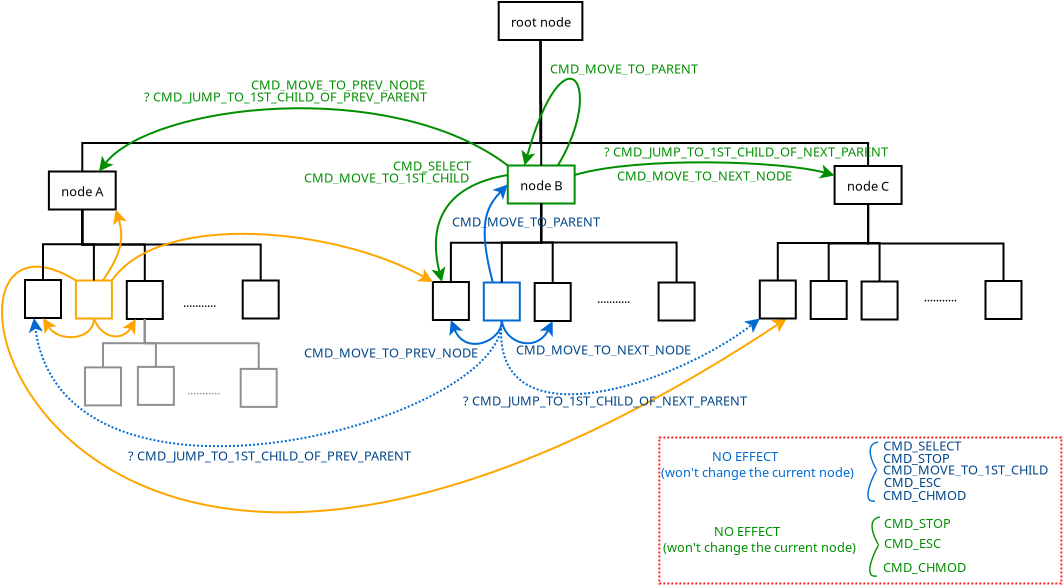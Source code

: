 <?xml version="1.0" encoding="UTF-8"?>
<dia:diagram xmlns:dia="http://www.lysator.liu.se/~alla/dia/">
  <dia:layer name="Arrière-plan" visible="true" active="true">
    <dia:object type="Standard - Box" version="0" id="O0">
      <dia:attribute name="obj_pos">
        <dia:point val="33.317,20.725"/>
      </dia:attribute>
      <dia:attribute name="obj_bb">
        <dia:rectangle val="33.267,20.675;53.467,28.075"/>
      </dia:attribute>
      <dia:attribute name="elem_corner">
        <dia:point val="33.317,20.725"/>
      </dia:attribute>
      <dia:attribute name="elem_width">
        <dia:real val="20.1"/>
      </dia:attribute>
      <dia:attribute name="elem_height">
        <dia:real val="7.3"/>
      </dia:attribute>
      <dia:attribute name="border_width">
        <dia:real val="0.1"/>
      </dia:attribute>
      <dia:attribute name="border_color">
        <dia:color val="#ff2424"/>
      </dia:attribute>
      <dia:attribute name="show_background">
        <dia:boolean val="true"/>
      </dia:attribute>
      <dia:attribute name="line_style">
        <dia:enum val="4"/>
      </dia:attribute>
    </dia:object>
    <dia:object type="Standard - BezierLine" version="0" id="O1">
      <dia:attribute name="obj_pos">
        <dia:point val="4.145,12.875"/>
      </dia:attribute>
      <dia:attribute name="obj_bb">
        <dia:rectangle val="0.4,12.134;39.69,24.518"/>
      </dia:attribute>
      <dia:attribute name="bez_points">
        <dia:point val="4.145,12.875"/>
        <dia:point val="-5.099,7.125"/>
        <dia:point val="1.724,39.875"/>
        <dia:point val="39.69,14.775"/>
      </dia:attribute>
      <dia:attribute name="corner_types">
        <dia:enum val="0"/>
        <dia:enum val="0"/>
      </dia:attribute>
      <dia:attribute name="line_color">
        <dia:color val="#ffa500"/>
      </dia:attribute>
      <dia:attribute name="end_arrow">
        <dia:enum val="22"/>
      </dia:attribute>
      <dia:attribute name="end_arrow_length">
        <dia:real val="0.5"/>
      </dia:attribute>
      <dia:attribute name="end_arrow_width">
        <dia:real val="0.5"/>
      </dia:attribute>
      <dia:connections>
        <dia:connection handle="0" to="O5" connection="0"/>
        <dia:connection handle="3" to="O24" connection="14"/>
      </dia:connections>
    </dia:object>
    <dia:object type="Flowchart - Box" version="0" id="O2">
      <dia:attribute name="obj_pos">
        <dia:point val="25.285,-1.05"/>
      </dia:attribute>
      <dia:attribute name="obj_bb">
        <dia:rectangle val="25.235,-1.1;29.52,0.9"/>
      </dia:attribute>
      <dia:attribute name="elem_corner">
        <dia:point val="25.285,-1.05"/>
      </dia:attribute>
      <dia:attribute name="elem_width">
        <dia:real val="4.185"/>
      </dia:attribute>
      <dia:attribute name="elem_height">
        <dia:real val="1.9"/>
      </dia:attribute>
      <dia:attribute name="show_background">
        <dia:boolean val="true"/>
      </dia:attribute>
      <dia:attribute name="padding">
        <dia:real val="0.5"/>
      </dia:attribute>
      <dia:attribute name="text">
        <dia:composite type="text">
          <dia:attribute name="string">
            <dia:string>#root node#</dia:string>
          </dia:attribute>
          <dia:attribute name="font">
            <dia:font family="sans" style="0" name="Helvetica"/>
          </dia:attribute>
          <dia:attribute name="height">
            <dia:real val="0.8"/>
          </dia:attribute>
          <dia:attribute name="pos">
            <dia:point val="27.378,0.095"/>
          </dia:attribute>
          <dia:attribute name="color">
            <dia:color val="#000000"/>
          </dia:attribute>
          <dia:attribute name="alignment">
            <dia:enum val="1"/>
          </dia:attribute>
        </dia:composite>
      </dia:attribute>
    </dia:object>
    <dia:object type="Flowchart - Box" version="0" id="O3">
      <dia:attribute name="obj_pos">
        <dia:point val="2.795,7.425"/>
      </dia:attribute>
      <dia:attribute name="obj_bb">
        <dia:rectangle val="2.745,7.375;6.185,9.375"/>
      </dia:attribute>
      <dia:attribute name="elem_corner">
        <dia:point val="2.795,7.425"/>
      </dia:attribute>
      <dia:attribute name="elem_width">
        <dia:real val="3.34"/>
      </dia:attribute>
      <dia:attribute name="elem_height">
        <dia:real val="1.9"/>
      </dia:attribute>
      <dia:attribute name="show_background">
        <dia:boolean val="true"/>
      </dia:attribute>
      <dia:attribute name="padding">
        <dia:real val="0.5"/>
      </dia:attribute>
      <dia:attribute name="text">
        <dia:composite type="text">
          <dia:attribute name="string">
            <dia:string>#node A#</dia:string>
          </dia:attribute>
          <dia:attribute name="font">
            <dia:font family="sans" style="0" name="Helvetica"/>
          </dia:attribute>
          <dia:attribute name="height">
            <dia:real val="0.8"/>
          </dia:attribute>
          <dia:attribute name="pos">
            <dia:point val="4.465,8.57"/>
          </dia:attribute>
          <dia:attribute name="color">
            <dia:color val="#000000"/>
          </dia:attribute>
          <dia:attribute name="alignment">
            <dia:enum val="1"/>
          </dia:attribute>
        </dia:composite>
      </dia:attribute>
    </dia:object>
    <dia:object type="Flowchart - Box" version="0" id="O4">
      <dia:attribute name="obj_pos">
        <dia:point val="1.6,12.85"/>
      </dia:attribute>
      <dia:attribute name="obj_bb">
        <dia:rectangle val="1.55,12.8;3.45,14.8"/>
      </dia:attribute>
      <dia:attribute name="elem_corner">
        <dia:point val="1.6,12.85"/>
      </dia:attribute>
      <dia:attribute name="elem_width">
        <dia:real val="1.8"/>
      </dia:attribute>
      <dia:attribute name="elem_height">
        <dia:real val="1.9"/>
      </dia:attribute>
      <dia:attribute name="show_background">
        <dia:boolean val="true"/>
      </dia:attribute>
      <dia:attribute name="padding">
        <dia:real val="0.5"/>
      </dia:attribute>
      <dia:attribute name="text">
        <dia:composite type="text">
          <dia:attribute name="string">
            <dia:string>##</dia:string>
          </dia:attribute>
          <dia:attribute name="font">
            <dia:font family="sans" style="0" name="Helvetica"/>
          </dia:attribute>
          <dia:attribute name="height">
            <dia:real val="0.8"/>
          </dia:attribute>
          <dia:attribute name="pos">
            <dia:point val="2.5,13.995"/>
          </dia:attribute>
          <dia:attribute name="color">
            <dia:color val="#000000"/>
          </dia:attribute>
          <dia:attribute name="alignment">
            <dia:enum val="1"/>
          </dia:attribute>
        </dia:composite>
      </dia:attribute>
    </dia:object>
    <dia:object type="Flowchart - Box" version="0" id="O5">
      <dia:attribute name="obj_pos">
        <dia:point val="4.145,12.875"/>
      </dia:attribute>
      <dia:attribute name="obj_bb">
        <dia:rectangle val="4.095,12.825;5.995,14.825"/>
      </dia:attribute>
      <dia:attribute name="elem_corner">
        <dia:point val="4.145,12.875"/>
      </dia:attribute>
      <dia:attribute name="elem_width">
        <dia:real val="1.8"/>
      </dia:attribute>
      <dia:attribute name="elem_height">
        <dia:real val="1.9"/>
      </dia:attribute>
      <dia:attribute name="border_width">
        <dia:real val="0.1"/>
      </dia:attribute>
      <dia:attribute name="border_color">
        <dia:color val="#ffa500"/>
      </dia:attribute>
      <dia:attribute name="show_background">
        <dia:boolean val="true"/>
      </dia:attribute>
      <dia:attribute name="padding">
        <dia:real val="0.5"/>
      </dia:attribute>
      <dia:attribute name="text">
        <dia:composite type="text">
          <dia:attribute name="string">
            <dia:string>##</dia:string>
          </dia:attribute>
          <dia:attribute name="font">
            <dia:font family="sans" style="0" name="Helvetica"/>
          </dia:attribute>
          <dia:attribute name="height">
            <dia:real val="0.8"/>
          </dia:attribute>
          <dia:attribute name="pos">
            <dia:point val="5.045,14.02"/>
          </dia:attribute>
          <dia:attribute name="color">
            <dia:color val="#000000"/>
          </dia:attribute>
          <dia:attribute name="alignment">
            <dia:enum val="1"/>
          </dia:attribute>
        </dia:composite>
      </dia:attribute>
    </dia:object>
    <dia:object type="Flowchart - Box" version="0" id="O6">
      <dia:attribute name="obj_pos">
        <dia:point val="6.69,12.9"/>
      </dia:attribute>
      <dia:attribute name="obj_bb">
        <dia:rectangle val="6.64,12.85;8.54,14.85"/>
      </dia:attribute>
      <dia:attribute name="elem_corner">
        <dia:point val="6.69,12.9"/>
      </dia:attribute>
      <dia:attribute name="elem_width">
        <dia:real val="1.8"/>
      </dia:attribute>
      <dia:attribute name="elem_height">
        <dia:real val="1.9"/>
      </dia:attribute>
      <dia:attribute name="show_background">
        <dia:boolean val="true"/>
      </dia:attribute>
      <dia:attribute name="padding">
        <dia:real val="0.5"/>
      </dia:attribute>
      <dia:attribute name="text">
        <dia:composite type="text">
          <dia:attribute name="string">
            <dia:string>##</dia:string>
          </dia:attribute>
          <dia:attribute name="font">
            <dia:font family="sans" style="0" name="Helvetica"/>
          </dia:attribute>
          <dia:attribute name="height">
            <dia:real val="0.8"/>
          </dia:attribute>
          <dia:attribute name="pos">
            <dia:point val="7.59,14.045"/>
          </dia:attribute>
          <dia:attribute name="color">
            <dia:color val="#000000"/>
          </dia:attribute>
          <dia:attribute name="alignment">
            <dia:enum val="1"/>
          </dia:attribute>
        </dia:composite>
      </dia:attribute>
    </dia:object>
    <dia:object type="Flowchart - Box" version="0" id="O7">
      <dia:attribute name="obj_pos">
        <dia:point val="12.485,12.875"/>
      </dia:attribute>
      <dia:attribute name="obj_bb">
        <dia:rectangle val="12.435,12.825;14.335,14.825"/>
      </dia:attribute>
      <dia:attribute name="elem_corner">
        <dia:point val="12.485,12.875"/>
      </dia:attribute>
      <dia:attribute name="elem_width">
        <dia:real val="1.8"/>
      </dia:attribute>
      <dia:attribute name="elem_height">
        <dia:real val="1.9"/>
      </dia:attribute>
      <dia:attribute name="show_background">
        <dia:boolean val="true"/>
      </dia:attribute>
      <dia:attribute name="padding">
        <dia:real val="0.5"/>
      </dia:attribute>
      <dia:attribute name="text">
        <dia:composite type="text">
          <dia:attribute name="string">
            <dia:string>##</dia:string>
          </dia:attribute>
          <dia:attribute name="font">
            <dia:font family="sans" style="0" name="Helvetica"/>
          </dia:attribute>
          <dia:attribute name="height">
            <dia:real val="0.8"/>
          </dia:attribute>
          <dia:attribute name="pos">
            <dia:point val="13.385,14.02"/>
          </dia:attribute>
          <dia:attribute name="color">
            <dia:color val="#000000"/>
          </dia:attribute>
          <dia:attribute name="alignment">
            <dia:enum val="1"/>
          </dia:attribute>
        </dia:composite>
      </dia:attribute>
    </dia:object>
    <dia:object type="Standard - ZigZagLine" version="1" id="O8">
      <dia:attribute name="obj_pos">
        <dia:point val="4.465,9.325"/>
      </dia:attribute>
      <dia:attribute name="obj_bb">
        <dia:rectangle val="2.45,9.275;4.515,12.9"/>
      </dia:attribute>
      <dia:attribute name="orth_points">
        <dia:point val="4.465,9.325"/>
        <dia:point val="4.465,11.062"/>
        <dia:point val="2.5,11.062"/>
        <dia:point val="2.5,12.85"/>
      </dia:attribute>
      <dia:attribute name="orth_orient">
        <dia:enum val="1"/>
        <dia:enum val="0"/>
        <dia:enum val="1"/>
      </dia:attribute>
      <dia:attribute name="autorouting">
        <dia:boolean val="false"/>
      </dia:attribute>
      <dia:connections>
        <dia:connection handle="0" to="O3" connection="13"/>
        <dia:connection handle="1" to="O4" connection="2"/>
      </dia:connections>
    </dia:object>
    <dia:object type="Standard - ZigZagLine" version="1" id="O9">
      <dia:attribute name="obj_pos">
        <dia:point val="4.465,9.325"/>
      </dia:attribute>
      <dia:attribute name="obj_bb">
        <dia:rectangle val="4.415,9.275;5.095,12.925"/>
      </dia:attribute>
      <dia:attribute name="orth_points">
        <dia:point val="4.465,9.325"/>
        <dia:point val="4.465,11.075"/>
        <dia:point val="5.045,11.075"/>
        <dia:point val="5.045,12.875"/>
      </dia:attribute>
      <dia:attribute name="orth_orient">
        <dia:enum val="1"/>
        <dia:enum val="0"/>
        <dia:enum val="1"/>
      </dia:attribute>
      <dia:attribute name="autorouting">
        <dia:boolean val="false"/>
      </dia:attribute>
      <dia:connections>
        <dia:connection handle="0" to="O3" connection="13"/>
        <dia:connection handle="1" to="O5" connection="2"/>
      </dia:connections>
    </dia:object>
    <dia:object type="Standard - ZigZagLine" version="1" id="O10">
      <dia:attribute name="obj_pos">
        <dia:point val="4.465,9.325"/>
      </dia:attribute>
      <dia:attribute name="obj_bb">
        <dia:rectangle val="4.415,9.275;7.64,12.95"/>
      </dia:attribute>
      <dia:attribute name="orth_points">
        <dia:point val="4.465,9.325"/>
        <dia:point val="4.465,11.075"/>
        <dia:point val="7.59,11.075"/>
        <dia:point val="7.59,12.9"/>
      </dia:attribute>
      <dia:attribute name="orth_orient">
        <dia:enum val="1"/>
        <dia:enum val="0"/>
        <dia:enum val="1"/>
      </dia:attribute>
      <dia:attribute name="autorouting">
        <dia:boolean val="false"/>
      </dia:attribute>
      <dia:connections>
        <dia:connection handle="0" to="O3" connection="13"/>
        <dia:connection handle="1" to="O6" connection="2"/>
      </dia:connections>
    </dia:object>
    <dia:object type="Standard - ZigZagLine" version="1" id="O11">
      <dia:attribute name="obj_pos">
        <dia:point val="4.465,9.325"/>
      </dia:attribute>
      <dia:attribute name="obj_bb">
        <dia:rectangle val="4.415,9.275;13.435,12.925"/>
      </dia:attribute>
      <dia:attribute name="orth_points">
        <dia:point val="4.465,9.325"/>
        <dia:point val="4.465,11.075"/>
        <dia:point val="13.385,11.075"/>
        <dia:point val="13.385,12.875"/>
      </dia:attribute>
      <dia:attribute name="orth_orient">
        <dia:enum val="1"/>
        <dia:enum val="0"/>
        <dia:enum val="1"/>
      </dia:attribute>
      <dia:attribute name="autorouting">
        <dia:boolean val="false"/>
      </dia:attribute>
      <dia:connections>
        <dia:connection handle="0" to="O3" connection="13"/>
        <dia:connection handle="1" to="O7" connection="2"/>
      </dia:connections>
    </dia:object>
    <dia:object type="Standard - Text" version="1" id="O12">
      <dia:attribute name="obj_pos">
        <dia:point val="9.5,14.2"/>
      </dia:attribute>
      <dia:attribute name="obj_bb">
        <dia:rectangle val="9.5,13.605;11.727,14.352"/>
      </dia:attribute>
      <dia:attribute name="text">
        <dia:composite type="text">
          <dia:attribute name="string">
            <dia:string>#...........#</dia:string>
          </dia:attribute>
          <dia:attribute name="font">
            <dia:font family="sans" style="0" name="Helvetica"/>
          </dia:attribute>
          <dia:attribute name="height">
            <dia:real val="0.8"/>
          </dia:attribute>
          <dia:attribute name="pos">
            <dia:point val="9.5,14.2"/>
          </dia:attribute>
          <dia:attribute name="color">
            <dia:color val="#000000"/>
          </dia:attribute>
          <dia:attribute name="alignment">
            <dia:enum val="0"/>
          </dia:attribute>
        </dia:composite>
      </dia:attribute>
      <dia:attribute name="valign">
        <dia:enum val="3"/>
      </dia:attribute>
    </dia:object>
    <dia:object type="Flowchart - Box" version="0" id="O13">
      <dia:attribute name="obj_pos">
        <dia:point val="25.739,7.125"/>
      </dia:attribute>
      <dia:attribute name="obj_bb">
        <dia:rectangle val="25.689,7.075;29.131,9.075"/>
      </dia:attribute>
      <dia:attribute name="elem_corner">
        <dia:point val="25.739,7.125"/>
      </dia:attribute>
      <dia:attribute name="elem_width">
        <dia:real val="3.343"/>
      </dia:attribute>
      <dia:attribute name="elem_height">
        <dia:real val="1.9"/>
      </dia:attribute>
      <dia:attribute name="border_width">
        <dia:real val="0.1"/>
      </dia:attribute>
      <dia:attribute name="border_color">
        <dia:color val="#008e00"/>
      </dia:attribute>
      <dia:attribute name="show_background">
        <dia:boolean val="true"/>
      </dia:attribute>
      <dia:attribute name="padding">
        <dia:real val="0.5"/>
      </dia:attribute>
      <dia:attribute name="text">
        <dia:composite type="text">
          <dia:attribute name="string">
            <dia:string>#node B#</dia:string>
          </dia:attribute>
          <dia:attribute name="font">
            <dia:font family="sans" style="0" name="Helvetica"/>
          </dia:attribute>
          <dia:attribute name="height">
            <dia:real val="0.8"/>
          </dia:attribute>
          <dia:attribute name="pos">
            <dia:point val="27.41,8.27"/>
          </dia:attribute>
          <dia:attribute name="color">
            <dia:color val="#000000"/>
          </dia:attribute>
          <dia:attribute name="alignment">
            <dia:enum val="1"/>
          </dia:attribute>
        </dia:composite>
      </dia:attribute>
    </dia:object>
    <dia:object type="Flowchart - Box" version="0" id="O14">
      <dia:attribute name="obj_pos">
        <dia:point val="21.995,12.95"/>
      </dia:attribute>
      <dia:attribute name="obj_bb">
        <dia:rectangle val="21.945,12.9;23.845,14.9"/>
      </dia:attribute>
      <dia:attribute name="elem_corner">
        <dia:point val="21.995,12.95"/>
      </dia:attribute>
      <dia:attribute name="elem_width">
        <dia:real val="1.8"/>
      </dia:attribute>
      <dia:attribute name="elem_height">
        <dia:real val="1.9"/>
      </dia:attribute>
      <dia:attribute name="show_background">
        <dia:boolean val="true"/>
      </dia:attribute>
      <dia:attribute name="padding">
        <dia:real val="0.5"/>
      </dia:attribute>
      <dia:attribute name="text">
        <dia:composite type="text">
          <dia:attribute name="string">
            <dia:string>##</dia:string>
          </dia:attribute>
          <dia:attribute name="font">
            <dia:font family="sans" style="0" name="Helvetica"/>
          </dia:attribute>
          <dia:attribute name="height">
            <dia:real val="0.8"/>
          </dia:attribute>
          <dia:attribute name="pos">
            <dia:point val="22.895,14.095"/>
          </dia:attribute>
          <dia:attribute name="color">
            <dia:color val="#000000"/>
          </dia:attribute>
          <dia:attribute name="alignment">
            <dia:enum val="1"/>
          </dia:attribute>
        </dia:composite>
      </dia:attribute>
    </dia:object>
    <dia:object type="Flowchart - Box" version="0" id="O15">
      <dia:attribute name="obj_pos">
        <dia:point val="24.54,12.975"/>
      </dia:attribute>
      <dia:attribute name="obj_bb">
        <dia:rectangle val="24.49,12.925;26.39,14.925"/>
      </dia:attribute>
      <dia:attribute name="elem_corner">
        <dia:point val="24.54,12.975"/>
      </dia:attribute>
      <dia:attribute name="elem_width">
        <dia:real val="1.8"/>
      </dia:attribute>
      <dia:attribute name="elem_height">
        <dia:real val="1.9"/>
      </dia:attribute>
      <dia:attribute name="border_width">
        <dia:real val="0.1"/>
      </dia:attribute>
      <dia:attribute name="border_color">
        <dia:color val="#006ad2"/>
      </dia:attribute>
      <dia:attribute name="show_background">
        <dia:boolean val="true"/>
      </dia:attribute>
      <dia:attribute name="padding">
        <dia:real val="0.5"/>
      </dia:attribute>
      <dia:attribute name="text">
        <dia:composite type="text">
          <dia:attribute name="string">
            <dia:string>##</dia:string>
          </dia:attribute>
          <dia:attribute name="font">
            <dia:font family="sans" style="0" name="Helvetica"/>
          </dia:attribute>
          <dia:attribute name="height">
            <dia:real val="0.8"/>
          </dia:attribute>
          <dia:attribute name="pos">
            <dia:point val="25.44,14.12"/>
          </dia:attribute>
          <dia:attribute name="color">
            <dia:color val="#000000"/>
          </dia:attribute>
          <dia:attribute name="alignment">
            <dia:enum val="1"/>
          </dia:attribute>
        </dia:composite>
      </dia:attribute>
    </dia:object>
    <dia:object type="Flowchart - Box" version="0" id="O16">
      <dia:attribute name="obj_pos">
        <dia:point val="27.085,13"/>
      </dia:attribute>
      <dia:attribute name="obj_bb">
        <dia:rectangle val="27.035,12.95;28.935,14.95"/>
      </dia:attribute>
      <dia:attribute name="elem_corner">
        <dia:point val="27.085,13"/>
      </dia:attribute>
      <dia:attribute name="elem_width">
        <dia:real val="1.8"/>
      </dia:attribute>
      <dia:attribute name="elem_height">
        <dia:real val="1.9"/>
      </dia:attribute>
      <dia:attribute name="show_background">
        <dia:boolean val="true"/>
      </dia:attribute>
      <dia:attribute name="padding">
        <dia:real val="0.5"/>
      </dia:attribute>
      <dia:attribute name="text">
        <dia:composite type="text">
          <dia:attribute name="string">
            <dia:string>##</dia:string>
          </dia:attribute>
          <dia:attribute name="font">
            <dia:font family="sans" style="0" name="Helvetica"/>
          </dia:attribute>
          <dia:attribute name="height">
            <dia:real val="0.8"/>
          </dia:attribute>
          <dia:attribute name="pos">
            <dia:point val="27.985,14.145"/>
          </dia:attribute>
          <dia:attribute name="color">
            <dia:color val="#000000"/>
          </dia:attribute>
          <dia:attribute name="alignment">
            <dia:enum val="1"/>
          </dia:attribute>
        </dia:composite>
      </dia:attribute>
    </dia:object>
    <dia:object type="Flowchart - Box" version="0" id="O17">
      <dia:attribute name="obj_pos">
        <dia:point val="33.28,12.975"/>
      </dia:attribute>
      <dia:attribute name="obj_bb">
        <dia:rectangle val="33.23,12.925;35.13,14.925"/>
      </dia:attribute>
      <dia:attribute name="elem_corner">
        <dia:point val="33.28,12.975"/>
      </dia:attribute>
      <dia:attribute name="elem_width">
        <dia:real val="1.8"/>
      </dia:attribute>
      <dia:attribute name="elem_height">
        <dia:real val="1.9"/>
      </dia:attribute>
      <dia:attribute name="show_background">
        <dia:boolean val="true"/>
      </dia:attribute>
      <dia:attribute name="padding">
        <dia:real val="0.5"/>
      </dia:attribute>
      <dia:attribute name="text">
        <dia:composite type="text">
          <dia:attribute name="string">
            <dia:string>##</dia:string>
          </dia:attribute>
          <dia:attribute name="font">
            <dia:font family="sans" style="0" name="Helvetica"/>
          </dia:attribute>
          <dia:attribute name="height">
            <dia:real val="0.8"/>
          </dia:attribute>
          <dia:attribute name="pos">
            <dia:point val="34.18,14.12"/>
          </dia:attribute>
          <dia:attribute name="color">
            <dia:color val="#000000"/>
          </dia:attribute>
          <dia:attribute name="alignment">
            <dia:enum val="1"/>
          </dia:attribute>
        </dia:composite>
      </dia:attribute>
    </dia:object>
    <dia:object type="Standard - ZigZagLine" version="1" id="O18">
      <dia:attribute name="obj_pos">
        <dia:point val="27.41,9.025"/>
      </dia:attribute>
      <dia:attribute name="obj_bb">
        <dia:rectangle val="22.845,8.975;27.46,13"/>
      </dia:attribute>
      <dia:attribute name="orth_points">
        <dia:point val="27.41,9.025"/>
        <dia:point val="27.41,10.988"/>
        <dia:point val="22.895,10.988"/>
        <dia:point val="22.895,12.95"/>
      </dia:attribute>
      <dia:attribute name="orth_orient">
        <dia:enum val="1"/>
        <dia:enum val="0"/>
        <dia:enum val="1"/>
      </dia:attribute>
      <dia:attribute name="autorouting">
        <dia:boolean val="true"/>
      </dia:attribute>
      <dia:connections>
        <dia:connection handle="0" to="O13" connection="13"/>
        <dia:connection handle="1" to="O14" connection="2"/>
      </dia:connections>
    </dia:object>
    <dia:object type="Standard - ZigZagLine" version="1" id="O19">
      <dia:attribute name="obj_pos">
        <dia:point val="27.41,9.025"/>
      </dia:attribute>
      <dia:attribute name="obj_bb">
        <dia:rectangle val="25.39,8.975;27.46,13.025"/>
      </dia:attribute>
      <dia:attribute name="orth_points">
        <dia:point val="27.41,9.025"/>
        <dia:point val="27.41,10.975"/>
        <dia:point val="25.44,10.975"/>
        <dia:point val="25.44,12.975"/>
      </dia:attribute>
      <dia:attribute name="orth_orient">
        <dia:enum val="1"/>
        <dia:enum val="0"/>
        <dia:enum val="1"/>
      </dia:attribute>
      <dia:attribute name="autorouting">
        <dia:boolean val="false"/>
      </dia:attribute>
      <dia:connections>
        <dia:connection handle="0" to="O13" connection="13"/>
        <dia:connection handle="1" to="O15" connection="2"/>
      </dia:connections>
    </dia:object>
    <dia:object type="Standard - ZigZagLine" version="1" id="O20">
      <dia:attribute name="obj_pos">
        <dia:point val="27.41,9.025"/>
      </dia:attribute>
      <dia:attribute name="obj_bb">
        <dia:rectangle val="27.36,8.975;28.035,13.05"/>
      </dia:attribute>
      <dia:attribute name="orth_points">
        <dia:point val="27.41,9.025"/>
        <dia:point val="27.41,10.975"/>
        <dia:point val="27.985,10.975"/>
        <dia:point val="27.985,13"/>
      </dia:attribute>
      <dia:attribute name="orth_orient">
        <dia:enum val="1"/>
        <dia:enum val="0"/>
        <dia:enum val="1"/>
      </dia:attribute>
      <dia:attribute name="autorouting">
        <dia:boolean val="false"/>
      </dia:attribute>
      <dia:connections>
        <dia:connection handle="0" to="O13" connection="13"/>
        <dia:connection handle="1" to="O16" connection="2"/>
      </dia:connections>
    </dia:object>
    <dia:object type="Standard - ZigZagLine" version="1" id="O21">
      <dia:attribute name="obj_pos">
        <dia:point val="27.41,9.025"/>
      </dia:attribute>
      <dia:attribute name="obj_bb">
        <dia:rectangle val="27.36,8.975;34.23,13.025"/>
      </dia:attribute>
      <dia:attribute name="orth_points">
        <dia:point val="27.41,9.025"/>
        <dia:point val="27.41,10.975"/>
        <dia:point val="34.18,10.975"/>
        <dia:point val="34.18,12.975"/>
      </dia:attribute>
      <dia:attribute name="orth_orient">
        <dia:enum val="1"/>
        <dia:enum val="0"/>
        <dia:enum val="1"/>
      </dia:attribute>
      <dia:attribute name="autorouting">
        <dia:boolean val="false"/>
      </dia:attribute>
      <dia:connections>
        <dia:connection handle="0" to="O13" connection="13"/>
        <dia:connection handle="1" to="O17" connection="2"/>
      </dia:connections>
    </dia:object>
    <dia:object type="Standard - Text" version="1" id="O22">
      <dia:attribute name="obj_pos">
        <dia:point val="30.195,14"/>
      </dia:attribute>
      <dia:attribute name="obj_bb">
        <dia:rectangle val="30.195,13.405;32.422,14.152"/>
      </dia:attribute>
      <dia:attribute name="text">
        <dia:composite type="text">
          <dia:attribute name="string">
            <dia:string>#...........#</dia:string>
          </dia:attribute>
          <dia:attribute name="font">
            <dia:font family="sans" style="0" name="Helvetica"/>
          </dia:attribute>
          <dia:attribute name="height">
            <dia:real val="0.8"/>
          </dia:attribute>
          <dia:attribute name="pos">
            <dia:point val="30.195,14"/>
          </dia:attribute>
          <dia:attribute name="color">
            <dia:color val="#000000"/>
          </dia:attribute>
          <dia:attribute name="alignment">
            <dia:enum val="0"/>
          </dia:attribute>
        </dia:composite>
      </dia:attribute>
      <dia:attribute name="valign">
        <dia:enum val="3"/>
      </dia:attribute>
    </dia:object>
    <dia:object type="Flowchart - Box" version="0" id="O23">
      <dia:attribute name="obj_pos">
        <dia:point val="42.08,7.15"/>
      </dia:attribute>
      <dia:attribute name="obj_bb">
        <dia:rectangle val="42.03,7.1;45.48,9.1"/>
      </dia:attribute>
      <dia:attribute name="elem_corner">
        <dia:point val="42.08,7.15"/>
      </dia:attribute>
      <dia:attribute name="elem_width">
        <dia:real val="3.35"/>
      </dia:attribute>
      <dia:attribute name="elem_height">
        <dia:real val="1.9"/>
      </dia:attribute>
      <dia:attribute name="show_background">
        <dia:boolean val="true"/>
      </dia:attribute>
      <dia:attribute name="padding">
        <dia:real val="0.5"/>
      </dia:attribute>
      <dia:attribute name="text">
        <dia:composite type="text">
          <dia:attribute name="string">
            <dia:string>#node C#</dia:string>
          </dia:attribute>
          <dia:attribute name="font">
            <dia:font family="sans" style="0" name="Helvetica"/>
          </dia:attribute>
          <dia:attribute name="height">
            <dia:real val="0.8"/>
          </dia:attribute>
          <dia:attribute name="pos">
            <dia:point val="43.755,8.295"/>
          </dia:attribute>
          <dia:attribute name="color">
            <dia:color val="#000000"/>
          </dia:attribute>
          <dia:attribute name="alignment">
            <dia:enum val="1"/>
          </dia:attribute>
        </dia:composite>
      </dia:attribute>
    </dia:object>
    <dia:object type="Flowchart - Box" version="0" id="O24">
      <dia:attribute name="obj_pos">
        <dia:point val="38.34,12.875"/>
      </dia:attribute>
      <dia:attribute name="obj_bb">
        <dia:rectangle val="38.29,12.825;40.19,14.825"/>
      </dia:attribute>
      <dia:attribute name="elem_corner">
        <dia:point val="38.34,12.875"/>
      </dia:attribute>
      <dia:attribute name="elem_width">
        <dia:real val="1.8"/>
      </dia:attribute>
      <dia:attribute name="elem_height">
        <dia:real val="1.9"/>
      </dia:attribute>
      <dia:attribute name="show_background">
        <dia:boolean val="true"/>
      </dia:attribute>
      <dia:attribute name="padding">
        <dia:real val="0.5"/>
      </dia:attribute>
      <dia:attribute name="text">
        <dia:composite type="text">
          <dia:attribute name="string">
            <dia:string>##</dia:string>
          </dia:attribute>
          <dia:attribute name="font">
            <dia:font family="sans" style="0" name="Helvetica"/>
          </dia:attribute>
          <dia:attribute name="height">
            <dia:real val="0.8"/>
          </dia:attribute>
          <dia:attribute name="pos">
            <dia:point val="39.24,14.02"/>
          </dia:attribute>
          <dia:attribute name="color">
            <dia:color val="#000000"/>
          </dia:attribute>
          <dia:attribute name="alignment">
            <dia:enum val="1"/>
          </dia:attribute>
        </dia:composite>
      </dia:attribute>
    </dia:object>
    <dia:object type="Flowchart - Box" version="0" id="O25">
      <dia:attribute name="obj_pos">
        <dia:point val="40.885,12.9"/>
      </dia:attribute>
      <dia:attribute name="obj_bb">
        <dia:rectangle val="40.835,12.85;42.735,14.85"/>
      </dia:attribute>
      <dia:attribute name="elem_corner">
        <dia:point val="40.885,12.9"/>
      </dia:attribute>
      <dia:attribute name="elem_width">
        <dia:real val="1.8"/>
      </dia:attribute>
      <dia:attribute name="elem_height">
        <dia:real val="1.9"/>
      </dia:attribute>
      <dia:attribute name="show_background">
        <dia:boolean val="true"/>
      </dia:attribute>
      <dia:attribute name="padding">
        <dia:real val="0.5"/>
      </dia:attribute>
      <dia:attribute name="text">
        <dia:composite type="text">
          <dia:attribute name="string">
            <dia:string>##</dia:string>
          </dia:attribute>
          <dia:attribute name="font">
            <dia:font family="sans" style="0" name="Helvetica"/>
          </dia:attribute>
          <dia:attribute name="height">
            <dia:real val="0.8"/>
          </dia:attribute>
          <dia:attribute name="pos">
            <dia:point val="41.785,14.045"/>
          </dia:attribute>
          <dia:attribute name="color">
            <dia:color val="#000000"/>
          </dia:attribute>
          <dia:attribute name="alignment">
            <dia:enum val="1"/>
          </dia:attribute>
        </dia:composite>
      </dia:attribute>
    </dia:object>
    <dia:object type="Flowchart - Box" version="0" id="O26">
      <dia:attribute name="obj_pos">
        <dia:point val="43.43,12.925"/>
      </dia:attribute>
      <dia:attribute name="obj_bb">
        <dia:rectangle val="43.38,12.875;45.28,14.875"/>
      </dia:attribute>
      <dia:attribute name="elem_corner">
        <dia:point val="43.43,12.925"/>
      </dia:attribute>
      <dia:attribute name="elem_width">
        <dia:real val="1.8"/>
      </dia:attribute>
      <dia:attribute name="elem_height">
        <dia:real val="1.9"/>
      </dia:attribute>
      <dia:attribute name="show_background">
        <dia:boolean val="true"/>
      </dia:attribute>
      <dia:attribute name="padding">
        <dia:real val="0.5"/>
      </dia:attribute>
      <dia:attribute name="text">
        <dia:composite type="text">
          <dia:attribute name="string">
            <dia:string>##</dia:string>
          </dia:attribute>
          <dia:attribute name="font">
            <dia:font family="sans" style="0" name="Helvetica"/>
          </dia:attribute>
          <dia:attribute name="height">
            <dia:real val="0.8"/>
          </dia:attribute>
          <dia:attribute name="pos">
            <dia:point val="44.33,14.07"/>
          </dia:attribute>
          <dia:attribute name="color">
            <dia:color val="#000000"/>
          </dia:attribute>
          <dia:attribute name="alignment">
            <dia:enum val="1"/>
          </dia:attribute>
        </dia:composite>
      </dia:attribute>
    </dia:object>
    <dia:object type="Flowchart - Box" version="0" id="O27">
      <dia:attribute name="obj_pos">
        <dia:point val="49.625,12.9"/>
      </dia:attribute>
      <dia:attribute name="obj_bb">
        <dia:rectangle val="49.575,12.85;51.475,14.85"/>
      </dia:attribute>
      <dia:attribute name="elem_corner">
        <dia:point val="49.625,12.9"/>
      </dia:attribute>
      <dia:attribute name="elem_width">
        <dia:real val="1.8"/>
      </dia:attribute>
      <dia:attribute name="elem_height">
        <dia:real val="1.9"/>
      </dia:attribute>
      <dia:attribute name="show_background">
        <dia:boolean val="true"/>
      </dia:attribute>
      <dia:attribute name="padding">
        <dia:real val="0.5"/>
      </dia:attribute>
      <dia:attribute name="text">
        <dia:composite type="text">
          <dia:attribute name="string">
            <dia:string>##</dia:string>
          </dia:attribute>
          <dia:attribute name="font">
            <dia:font family="sans" style="0" name="Helvetica"/>
          </dia:attribute>
          <dia:attribute name="height">
            <dia:real val="0.8"/>
          </dia:attribute>
          <dia:attribute name="pos">
            <dia:point val="50.525,14.045"/>
          </dia:attribute>
          <dia:attribute name="color">
            <dia:color val="#000000"/>
          </dia:attribute>
          <dia:attribute name="alignment">
            <dia:enum val="1"/>
          </dia:attribute>
        </dia:composite>
      </dia:attribute>
    </dia:object>
    <dia:object type="Standard - ZigZagLine" version="1" id="O28">
      <dia:attribute name="obj_pos">
        <dia:point val="43.755,9.05"/>
      </dia:attribute>
      <dia:attribute name="obj_bb">
        <dia:rectangle val="39.19,9;43.805,12.925"/>
      </dia:attribute>
      <dia:attribute name="orth_points">
        <dia:point val="43.755,9.05"/>
        <dia:point val="43.755,11"/>
        <dia:point val="39.24,11"/>
        <dia:point val="39.24,12.875"/>
      </dia:attribute>
      <dia:attribute name="orth_orient">
        <dia:enum val="1"/>
        <dia:enum val="0"/>
        <dia:enum val="1"/>
      </dia:attribute>
      <dia:attribute name="autorouting">
        <dia:boolean val="false"/>
      </dia:attribute>
      <dia:connections>
        <dia:connection handle="0" to="O23" connection="13"/>
        <dia:connection handle="1" to="O24" connection="2"/>
      </dia:connections>
    </dia:object>
    <dia:object type="Standard - ZigZagLine" version="1" id="O29">
      <dia:attribute name="obj_pos">
        <dia:point val="43.755,9.05"/>
      </dia:attribute>
      <dia:attribute name="obj_bb">
        <dia:rectangle val="41.735,9;43.805,12.95"/>
      </dia:attribute>
      <dia:attribute name="orth_points">
        <dia:point val="43.755,9.05"/>
        <dia:point val="43.755,11.025"/>
        <dia:point val="41.785,11.025"/>
        <dia:point val="41.785,12.9"/>
      </dia:attribute>
      <dia:attribute name="orth_orient">
        <dia:enum val="1"/>
        <dia:enum val="0"/>
        <dia:enum val="1"/>
      </dia:attribute>
      <dia:attribute name="autorouting">
        <dia:boolean val="false"/>
      </dia:attribute>
      <dia:connections>
        <dia:connection handle="0" to="O23" connection="13"/>
        <dia:connection handle="1" to="O25" connection="2"/>
      </dia:connections>
    </dia:object>
    <dia:object type="Standard - ZigZagLine" version="1" id="O30">
      <dia:attribute name="obj_pos">
        <dia:point val="43.755,9.05"/>
      </dia:attribute>
      <dia:attribute name="obj_bb">
        <dia:rectangle val="43.705,9;44.38,12.975"/>
      </dia:attribute>
      <dia:attribute name="orth_points">
        <dia:point val="43.755,9.05"/>
        <dia:point val="43.755,11"/>
        <dia:point val="44.33,11"/>
        <dia:point val="44.33,12.925"/>
      </dia:attribute>
      <dia:attribute name="orth_orient">
        <dia:enum val="1"/>
        <dia:enum val="0"/>
        <dia:enum val="1"/>
      </dia:attribute>
      <dia:attribute name="autorouting">
        <dia:boolean val="false"/>
      </dia:attribute>
      <dia:connections>
        <dia:connection handle="0" to="O23" connection="13"/>
        <dia:connection handle="1" to="O26" connection="2"/>
      </dia:connections>
    </dia:object>
    <dia:object type="Standard - ZigZagLine" version="1" id="O31">
      <dia:attribute name="obj_pos">
        <dia:point val="43.755,9.05"/>
      </dia:attribute>
      <dia:attribute name="obj_bb">
        <dia:rectangle val="43.705,9;50.575,12.95"/>
      </dia:attribute>
      <dia:attribute name="orth_points">
        <dia:point val="43.755,9.05"/>
        <dia:point val="43.755,11.025"/>
        <dia:point val="50.525,11.025"/>
        <dia:point val="50.525,12.9"/>
      </dia:attribute>
      <dia:attribute name="orth_orient">
        <dia:enum val="1"/>
        <dia:enum val="0"/>
        <dia:enum val="1"/>
      </dia:attribute>
      <dia:attribute name="autorouting">
        <dia:boolean val="false"/>
      </dia:attribute>
      <dia:connections>
        <dia:connection handle="0" to="O23" connection="13"/>
        <dia:connection handle="1" to="O27" connection="2"/>
      </dia:connections>
    </dia:object>
    <dia:object type="Standard - Text" version="1" id="O32">
      <dia:attribute name="obj_pos">
        <dia:point val="46.54,13.925"/>
      </dia:attribute>
      <dia:attribute name="obj_bb">
        <dia:rectangle val="46.54,13.33;48.767,14.078"/>
      </dia:attribute>
      <dia:attribute name="text">
        <dia:composite type="text">
          <dia:attribute name="string">
            <dia:string>#...........#</dia:string>
          </dia:attribute>
          <dia:attribute name="font">
            <dia:font family="sans" style="0" name="Helvetica"/>
          </dia:attribute>
          <dia:attribute name="height">
            <dia:real val="0.8"/>
          </dia:attribute>
          <dia:attribute name="pos">
            <dia:point val="46.54,13.925"/>
          </dia:attribute>
          <dia:attribute name="color">
            <dia:color val="#000000"/>
          </dia:attribute>
          <dia:attribute name="alignment">
            <dia:enum val="0"/>
          </dia:attribute>
        </dia:composite>
      </dia:attribute>
      <dia:attribute name="valign">
        <dia:enum val="3"/>
      </dia:attribute>
    </dia:object>
    <dia:object type="Standard - ZigZagLine" version="1" id="O33">
      <dia:attribute name="obj_pos">
        <dia:point val="27.378,0.85"/>
      </dia:attribute>
      <dia:attribute name="obj_bb">
        <dia:rectangle val="4.415,0.8;27.427,7.475"/>
      </dia:attribute>
      <dia:attribute name="orth_points">
        <dia:point val="27.378,0.85"/>
        <dia:point val="27.378,6"/>
        <dia:point val="4.465,6"/>
        <dia:point val="4.465,7.425"/>
      </dia:attribute>
      <dia:attribute name="orth_orient">
        <dia:enum val="1"/>
        <dia:enum val="0"/>
        <dia:enum val="1"/>
      </dia:attribute>
      <dia:attribute name="autorouting">
        <dia:boolean val="false"/>
      </dia:attribute>
      <dia:connections>
        <dia:connection handle="0" to="O2" connection="13"/>
        <dia:connection handle="1" to="O3" connection="2"/>
      </dia:connections>
    </dia:object>
    <dia:object type="Standard - ZigZagLine" version="1" id="O34">
      <dia:attribute name="obj_pos">
        <dia:point val="27.378,0.85"/>
      </dia:attribute>
      <dia:attribute name="obj_bb">
        <dia:rectangle val="27.328,0.8;27.46,7.175"/>
      </dia:attribute>
      <dia:attribute name="orth_points">
        <dia:point val="27.378,0.85"/>
        <dia:point val="27.378,3.987"/>
        <dia:point val="27.41,3.987"/>
        <dia:point val="27.41,7.125"/>
      </dia:attribute>
      <dia:attribute name="orth_orient">
        <dia:enum val="1"/>
        <dia:enum val="0"/>
        <dia:enum val="1"/>
      </dia:attribute>
      <dia:attribute name="autorouting">
        <dia:boolean val="true"/>
      </dia:attribute>
      <dia:connections>
        <dia:connection handle="0" to="O2" connection="13"/>
        <dia:connection handle="1" to="O13" connection="2"/>
      </dia:connections>
    </dia:object>
    <dia:object type="Standard - ZigZagLine" version="1" id="O35">
      <dia:attribute name="obj_pos">
        <dia:point val="27.378,0.85"/>
      </dia:attribute>
      <dia:attribute name="obj_bb">
        <dia:rectangle val="27.328,0.8;43.805,7.2"/>
      </dia:attribute>
      <dia:attribute name="orth_points">
        <dia:point val="27.378,0.85"/>
        <dia:point val="27.378,6"/>
        <dia:point val="43.755,6"/>
        <dia:point val="43.755,7.15"/>
      </dia:attribute>
      <dia:attribute name="orth_orient">
        <dia:enum val="1"/>
        <dia:enum val="0"/>
        <dia:enum val="1"/>
      </dia:attribute>
      <dia:attribute name="autorouting">
        <dia:boolean val="false"/>
      </dia:attribute>
      <dia:connections>
        <dia:connection handle="0" to="O2" connection="13"/>
        <dia:connection handle="1" to="O23" connection="2"/>
      </dia:connections>
    </dia:object>
    <dia:object type="Standard - BezierLine" version="0" id="O36">
      <dia:attribute name="obj_pos">
        <dia:point val="25.44,14.875"/>
      </dia:attribute>
      <dia:attribute name="obj_bb">
        <dia:rectangle val="25.384,14.819;28.008,16.065"/>
      </dia:attribute>
      <dia:attribute name="bez_points">
        <dia:point val="25.44,14.875"/>
        <dia:point val="25.595,16.05"/>
        <dia:point val="27.195,16.5"/>
        <dia:point val="27.985,14.9"/>
      </dia:attribute>
      <dia:attribute name="corner_types">
        <dia:enum val="0"/>
        <dia:enum val="0"/>
      </dia:attribute>
      <dia:attribute name="line_color">
        <dia:color val="#006ad2"/>
      </dia:attribute>
      <dia:attribute name="end_arrow">
        <dia:enum val="22"/>
      </dia:attribute>
      <dia:attribute name="end_arrow_length">
        <dia:real val="0.5"/>
      </dia:attribute>
      <dia:attribute name="end_arrow_width">
        <dia:real val="0.5"/>
      </dia:attribute>
      <dia:connections>
        <dia:connection handle="0" to="O15" connection="13"/>
        <dia:connection handle="3" to="O16" connection="13"/>
      </dia:connections>
    </dia:object>
    <dia:object type="Standard - BezierLine" version="0" id="O37">
      <dia:attribute name="obj_pos">
        <dia:point val="25.44,14.875"/>
      </dia:attribute>
      <dia:attribute name="obj_bb">
        <dia:rectangle val="22.813,14.825;25.49,16.094"/>
      </dia:attribute>
      <dia:attribute name="bez_points">
        <dia:point val="25.44,14.875"/>
        <dia:point val="25.445,15.95"/>
        <dia:point val="23.595,16.65"/>
        <dia:point val="22.895,14.85"/>
      </dia:attribute>
      <dia:attribute name="corner_types">
        <dia:enum val="0"/>
        <dia:enum val="0"/>
      </dia:attribute>
      <dia:attribute name="line_color">
        <dia:color val="#006ad2"/>
      </dia:attribute>
      <dia:attribute name="end_arrow">
        <dia:enum val="22"/>
      </dia:attribute>
      <dia:attribute name="end_arrow_length">
        <dia:real val="0.5"/>
      </dia:attribute>
      <dia:attribute name="end_arrow_width">
        <dia:real val="0.5"/>
      </dia:attribute>
      <dia:connections>
        <dia:connection handle="0" to="O15" connection="13"/>
        <dia:connection handle="3" to="O14" connection="13"/>
      </dia:connections>
    </dia:object>
    <dia:object type="Standard - Text" version="1" id="O38">
      <dia:attribute name="obj_pos">
        <dia:point val="15.545,16.72"/>
      </dia:attribute>
      <dia:attribute name="obj_bb">
        <dia:rectangle val="15.545,16.125;24.657,16.872"/>
      </dia:attribute>
      <dia:attribute name="text">
        <dia:composite type="text">
          <dia:attribute name="string">
            <dia:string>#CMD_MOVE_TO_PREV_NODE#</dia:string>
          </dia:attribute>
          <dia:attribute name="font">
            <dia:font family="sans" style="0" name="Helvetica"/>
          </dia:attribute>
          <dia:attribute name="height">
            <dia:real val="0.8"/>
          </dia:attribute>
          <dia:attribute name="pos">
            <dia:point val="15.545,16.72"/>
          </dia:attribute>
          <dia:attribute name="color">
            <dia:color val="#004589"/>
          </dia:attribute>
          <dia:attribute name="alignment">
            <dia:enum val="0"/>
          </dia:attribute>
        </dia:composite>
      </dia:attribute>
      <dia:attribute name="valign">
        <dia:enum val="3"/>
      </dia:attribute>
    </dia:object>
    <dia:object type="Standard - Text" version="1" id="O39">
      <dia:attribute name="obj_pos">
        <dia:point val="26.145,16.57"/>
      </dia:attribute>
      <dia:attribute name="obj_bb">
        <dia:rectangle val="26.145,15.975;35.288,16.723"/>
      </dia:attribute>
      <dia:attribute name="text">
        <dia:composite type="text">
          <dia:attribute name="string">
            <dia:string>#CMD_MOVE_TO_NEXT_NODE#</dia:string>
          </dia:attribute>
          <dia:attribute name="font">
            <dia:font family="sans" style="0" name="Helvetica"/>
          </dia:attribute>
          <dia:attribute name="height">
            <dia:real val="0.8"/>
          </dia:attribute>
          <dia:attribute name="pos">
            <dia:point val="26.145,16.57"/>
          </dia:attribute>
          <dia:attribute name="color">
            <dia:color val="#004589"/>
          </dia:attribute>
          <dia:attribute name="alignment">
            <dia:enum val="0"/>
          </dia:attribute>
        </dia:composite>
      </dia:attribute>
      <dia:attribute name="valign">
        <dia:enum val="3"/>
      </dia:attribute>
    </dia:object>
    <dia:object type="Standard - BezierLine" version="0" id="O40">
      <dia:attribute name="obj_pos">
        <dia:point val="24.99,12.975"/>
      </dia:attribute>
      <dia:attribute name="obj_bb">
        <dia:rectangle val="24.534,8.075;25.739,13.036"/>
      </dia:attribute>
      <dia:attribute name="bez_points">
        <dia:point val="24.99,12.975"/>
        <dia:point val="24.25,10.15"/>
        <dia:point val="24.6,9.25"/>
        <dia:point val="25.739,8.075"/>
      </dia:attribute>
      <dia:attribute name="corner_types">
        <dia:enum val="0"/>
        <dia:enum val="0"/>
      </dia:attribute>
      <dia:attribute name="line_color">
        <dia:color val="#006ad2"/>
      </dia:attribute>
      <dia:attribute name="end_arrow">
        <dia:enum val="22"/>
      </dia:attribute>
      <dia:attribute name="end_arrow_length">
        <dia:real val="0.5"/>
      </dia:attribute>
      <dia:attribute name="end_arrow_width">
        <dia:real val="0.5"/>
      </dia:attribute>
      <dia:connections>
        <dia:connection handle="0" to="O15" connection="1"/>
        <dia:connection handle="3" to="O13" connection="7"/>
      </dia:connections>
    </dia:object>
    <dia:object type="Standard - BezierLine" version="0" id="O41">
      <dia:attribute name="obj_pos">
        <dia:point val="25.44,14.875"/>
      </dia:attribute>
      <dia:attribute name="obj_bb">
        <dia:rectangle val="25.356,14.775;38.34,18.614"/>
      </dia:attribute>
      <dia:attribute name="bez_points">
        <dia:point val="25.44,14.875"/>
        <dia:point val="24.774,21.225"/>
        <dia:point val="34.124,18.075"/>
        <dia:point val="38.34,14.775"/>
      </dia:attribute>
      <dia:attribute name="corner_types">
        <dia:enum val="0"/>
        <dia:enum val="0"/>
      </dia:attribute>
      <dia:attribute name="line_color">
        <dia:color val="#006ad2"/>
      </dia:attribute>
      <dia:attribute name="line_style">
        <dia:enum val="4"/>
      </dia:attribute>
      <dia:attribute name="end_arrow">
        <dia:enum val="22"/>
      </dia:attribute>
      <dia:attribute name="end_arrow_length">
        <dia:real val="0.5"/>
      </dia:attribute>
      <dia:attribute name="end_arrow_width">
        <dia:real val="0.5"/>
      </dia:attribute>
      <dia:connections>
        <dia:connection handle="0" to="O15" connection="13"/>
        <dia:connection handle="3" to="O24" connection="11"/>
      </dia:connections>
    </dia:object>
    <dia:object type="Standard - Text" version="1" id="O42">
      <dia:attribute name="obj_pos">
        <dia:point val="6.745,21.87"/>
      </dia:attribute>
      <dia:attribute name="obj_bb">
        <dia:rectangle val="6.745,21.256;21.751,22.06"/>
      </dia:attribute>
      <dia:attribute name="text">
        <dia:composite type="text">
          <dia:attribute name="string">
            <dia:string>#? CMD_JUMP_TO_1ST_CHILD_OF_PREV_PARENT#</dia:string>
          </dia:attribute>
          <dia:attribute name="font">
            <dia:font family="sans" style="0" name="Helvetica"/>
          </dia:attribute>
          <dia:attribute name="height">
            <dia:real val="0.8"/>
          </dia:attribute>
          <dia:attribute name="pos">
            <dia:point val="6.745,21.87"/>
          </dia:attribute>
          <dia:attribute name="color">
            <dia:color val="#004589"/>
          </dia:attribute>
          <dia:attribute name="alignment">
            <dia:enum val="0"/>
          </dia:attribute>
        </dia:composite>
      </dia:attribute>
      <dia:attribute name="valign">
        <dia:enum val="3"/>
      </dia:attribute>
    </dia:object>
    <dia:object type="Standard - Text" version="1" id="O43">
      <dia:attribute name="obj_pos">
        <dia:point val="23.495,19.12"/>
      </dia:attribute>
      <dia:attribute name="obj_bb">
        <dia:rectangle val="23.495,18.506;38.531,19.31"/>
      </dia:attribute>
      <dia:attribute name="text">
        <dia:composite type="text">
          <dia:attribute name="string">
            <dia:string>#? CMD_JUMP_TO_1ST_CHILD_OF_NEXT_PARENT#</dia:string>
          </dia:attribute>
          <dia:attribute name="font">
            <dia:font family="sans" style="0" name="Helvetica"/>
          </dia:attribute>
          <dia:attribute name="height">
            <dia:real val="0.8"/>
          </dia:attribute>
          <dia:attribute name="pos">
            <dia:point val="23.495,19.12"/>
          </dia:attribute>
          <dia:attribute name="color">
            <dia:color val="#004589"/>
          </dia:attribute>
          <dia:attribute name="alignment">
            <dia:enum val="0"/>
          </dia:attribute>
        </dia:composite>
      </dia:attribute>
      <dia:attribute name="valign">
        <dia:enum val="3"/>
      </dia:attribute>
    </dia:object>
    <dia:object type="Standard - BezierLine" version="0" id="O44">
      <dia:attribute name="obj_pos">
        <dia:point val="25.44,14.875"/>
      </dia:attribute>
      <dia:attribute name="obj_bb">
        <dia:rectangle val="1.785,14.75;25.492,21.211"/>
      </dia:attribute>
      <dia:attribute name="bez_points">
        <dia:point val="25.44,14.875"/>
        <dia:point val="25.65,19.925"/>
        <dia:point val="3.5,25.875"/>
        <dia:point val="2.05,14.75"/>
      </dia:attribute>
      <dia:attribute name="corner_types">
        <dia:enum val="0"/>
        <dia:enum val="0"/>
      </dia:attribute>
      <dia:attribute name="line_color">
        <dia:color val="#006ad2"/>
      </dia:attribute>
      <dia:attribute name="line_style">
        <dia:enum val="4"/>
      </dia:attribute>
      <dia:attribute name="end_arrow">
        <dia:enum val="22"/>
      </dia:attribute>
      <dia:attribute name="end_arrow_length">
        <dia:real val="0.5"/>
      </dia:attribute>
      <dia:attribute name="end_arrow_width">
        <dia:real val="0.5"/>
      </dia:attribute>
      <dia:connections>
        <dia:connection handle="0" to="O15" connection="13"/>
        <dia:connection handle="3" to="O4" connection="12"/>
      </dia:connections>
    </dia:object>
    <dia:object type="Standard - Text" version="1" id="O45">
      <dia:attribute name="obj_pos">
        <dia:point val="44.495,22.57"/>
      </dia:attribute>
      <dia:attribute name="obj_bb">
        <dia:rectangle val="44.495,21.975;53.227,22.723"/>
      </dia:attribute>
      <dia:attribute name="text">
        <dia:composite type="text">
          <dia:attribute name="string">
            <dia:string>#CMD_MOVE_TO_1ST_CHILD#</dia:string>
          </dia:attribute>
          <dia:attribute name="font">
            <dia:font family="sans" style="0" name="Helvetica"/>
          </dia:attribute>
          <dia:attribute name="height">
            <dia:real val="0.8"/>
          </dia:attribute>
          <dia:attribute name="pos">
            <dia:point val="44.495,22.57"/>
          </dia:attribute>
          <dia:attribute name="color">
            <dia:color val="#004589"/>
          </dia:attribute>
          <dia:attribute name="alignment">
            <dia:enum val="0"/>
          </dia:attribute>
        </dia:composite>
      </dia:attribute>
      <dia:attribute name="valign">
        <dia:enum val="3"/>
      </dia:attribute>
    </dia:object>
    <dia:object type="Standard - Text" version="1" id="O46">
      <dia:attribute name="obj_pos">
        <dia:point val="44.512,21.37"/>
      </dia:attribute>
      <dia:attribute name="obj_bb">
        <dia:rectangle val="44.512,20.775;48.737,21.523"/>
      </dia:attribute>
      <dia:attribute name="text">
        <dia:composite type="text">
          <dia:attribute name="string">
            <dia:string>#CMD_SELECT#</dia:string>
          </dia:attribute>
          <dia:attribute name="font">
            <dia:font family="sans" style="0" name="Helvetica"/>
          </dia:attribute>
          <dia:attribute name="height">
            <dia:real val="0.8"/>
          </dia:attribute>
          <dia:attribute name="pos">
            <dia:point val="44.512,21.37"/>
          </dia:attribute>
          <dia:attribute name="color">
            <dia:color val="#004589"/>
          </dia:attribute>
          <dia:attribute name="alignment">
            <dia:enum val="0"/>
          </dia:attribute>
        </dia:composite>
      </dia:attribute>
      <dia:attribute name="valign">
        <dia:enum val="3"/>
      </dia:attribute>
    </dia:object>
    <dia:object type="Standard - Text" version="1" id="O47">
      <dia:attribute name="obj_pos">
        <dia:point val="44.55,23.203"/>
      </dia:attribute>
      <dia:attribute name="obj_bb">
        <dia:rectangle val="44.55,22.608;47.623,23.355"/>
      </dia:attribute>
      <dia:attribute name="text">
        <dia:composite type="text">
          <dia:attribute name="string">
            <dia:string>#CMD_ESC#</dia:string>
          </dia:attribute>
          <dia:attribute name="font">
            <dia:font family="sans" style="0" name="Helvetica"/>
          </dia:attribute>
          <dia:attribute name="height">
            <dia:real val="0.8"/>
          </dia:attribute>
          <dia:attribute name="pos">
            <dia:point val="44.55,23.203"/>
          </dia:attribute>
          <dia:attribute name="color">
            <dia:color val="#004589"/>
          </dia:attribute>
          <dia:attribute name="alignment">
            <dia:enum val="0"/>
          </dia:attribute>
        </dia:composite>
      </dia:attribute>
      <dia:attribute name="valign">
        <dia:enum val="3"/>
      </dia:attribute>
    </dia:object>
    <dia:object type="Standard - Text" version="1" id="O48">
      <dia:attribute name="obj_pos">
        <dia:point val="44.5,22.003"/>
      </dia:attribute>
      <dia:attribute name="obj_bb">
        <dia:rectangle val="44.5,21.407;48,22.155"/>
      </dia:attribute>
      <dia:attribute name="text">
        <dia:composite type="text">
          <dia:attribute name="string">
            <dia:string>#CMD_STOP#</dia:string>
          </dia:attribute>
          <dia:attribute name="font">
            <dia:font family="sans" style="0" name="Helvetica"/>
          </dia:attribute>
          <dia:attribute name="height">
            <dia:real val="0.8"/>
          </dia:attribute>
          <dia:attribute name="pos">
            <dia:point val="44.5,22.003"/>
          </dia:attribute>
          <dia:attribute name="color">
            <dia:color val="#004589"/>
          </dia:attribute>
          <dia:attribute name="alignment">
            <dia:enum val="0"/>
          </dia:attribute>
        </dia:composite>
      </dia:attribute>
      <dia:attribute name="valign">
        <dia:enum val="3"/>
      </dia:attribute>
    </dia:object>
    <dia:object type="Standard - Text" version="1" id="O49">
      <dia:attribute name="obj_pos">
        <dia:point val="44.5,23.852"/>
      </dia:attribute>
      <dia:attribute name="obj_bb">
        <dia:rectangle val="44.5,23.258;48.792,24.005"/>
      </dia:attribute>
      <dia:attribute name="text">
        <dia:composite type="text">
          <dia:attribute name="string">
            <dia:string>#CMD_CHMOD#</dia:string>
          </dia:attribute>
          <dia:attribute name="font">
            <dia:font family="sans" style="0" name="Helvetica"/>
          </dia:attribute>
          <dia:attribute name="height">
            <dia:real val="0.8"/>
          </dia:attribute>
          <dia:attribute name="pos">
            <dia:point val="44.5,23.852"/>
          </dia:attribute>
          <dia:attribute name="color">
            <dia:color val="#004589"/>
          </dia:attribute>
          <dia:attribute name="alignment">
            <dia:enum val="0"/>
          </dia:attribute>
        </dia:composite>
      </dia:attribute>
      <dia:attribute name="valign">
        <dia:enum val="3"/>
      </dia:attribute>
    </dia:object>
    <dia:object type="Standard - Text" version="1" id="O50">
      <dia:attribute name="obj_pos">
        <dia:point val="33.4,21.9"/>
      </dia:attribute>
      <dia:attribute name="obj_bb">
        <dia:rectangle val="33.4,21.305;43.77,22.852"/>
      </dia:attribute>
      <dia:attribute name="text">
        <dia:composite type="text">
          <dia:attribute name="string">
            <dia:string>#                 NO EFFECT
(won't change the current node)#</dia:string>
          </dia:attribute>
          <dia:attribute name="font">
            <dia:font family="sans" style="0" name="Helvetica"/>
          </dia:attribute>
          <dia:attribute name="height">
            <dia:real val="0.8"/>
          </dia:attribute>
          <dia:attribute name="pos">
            <dia:point val="33.4,21.9"/>
          </dia:attribute>
          <dia:attribute name="color">
            <dia:color val="#006ad2"/>
          </dia:attribute>
          <dia:attribute name="alignment">
            <dia:enum val="0"/>
          </dia:attribute>
        </dia:composite>
      </dia:attribute>
      <dia:attribute name="valign">
        <dia:enum val="3"/>
      </dia:attribute>
    </dia:object>
    <dia:object type="Standard - BezierLine" version="0" id="O51">
      <dia:attribute name="obj_pos">
        <dia:point val="44.25,20.95"/>
      </dia:attribute>
      <dia:attribute name="obj_bb">
        <dia:rectangle val="43.822,20.91;44.291,22.349"/>
      </dia:attribute>
      <dia:attribute name="bez_points">
        <dia:point val="44.25,20.95"/>
        <dia:point val="43.4,21.1"/>
        <dia:point val="44.2,22.35"/>
        <dia:point val="44.15,22.3"/>
      </dia:attribute>
      <dia:attribute name="corner_types">
        <dia:enum val="0"/>
        <dia:enum val="0"/>
      </dia:attribute>
      <dia:attribute name="line_color">
        <dia:color val="#006ad2"/>
      </dia:attribute>
      <dia:attribute name="line_width">
        <dia:real val="0.07"/>
      </dia:attribute>
    </dia:object>
    <dia:object type="Standard - BezierLine" version="0" id="O52">
      <dia:attribute name="obj_pos">
        <dia:point val="44.1,23.9"/>
      </dia:attribute>
      <dia:attribute name="obj_bb">
        <dia:rectangle val="43.712,22.311;44.235,23.944"/>
      </dia:attribute>
      <dia:attribute name="bez_points">
        <dia:point val="44.1,23.9"/>
        <dia:point val="43.25,24.05"/>
        <dia:point val="44.2,22.25"/>
        <dia:point val="44.2,22.35"/>
      </dia:attribute>
      <dia:attribute name="corner_types">
        <dia:enum val="0"/>
        <dia:enum val="0"/>
      </dia:attribute>
      <dia:attribute name="line_color">
        <dia:color val="#006ad2"/>
      </dia:attribute>
      <dia:attribute name="line_width">
        <dia:real val="0.07"/>
      </dia:attribute>
    </dia:object>
    <dia:object type="Standard - BezierLine" version="0" id="O53">
      <dia:attribute name="obj_pos">
        <dia:point val="28.246,7.125"/>
      </dia:attribute>
      <dia:attribute name="obj_bb">
        <dia:rectangle val="26.421,2.737;29.398,7.194"/>
      </dia:attribute>
      <dia:attribute name="bez_points">
        <dia:point val="28.246,7.125"/>
        <dia:point val="30.7,3.025"/>
        <dia:point val="28.55,0.075"/>
        <dia:point val="26.574,7.125"/>
      </dia:attribute>
      <dia:attribute name="corner_types">
        <dia:enum val="0"/>
        <dia:enum val="0"/>
      </dia:attribute>
      <dia:attribute name="line_color">
        <dia:color val="#008e00"/>
      </dia:attribute>
      <dia:attribute name="end_arrow">
        <dia:enum val="22"/>
      </dia:attribute>
      <dia:attribute name="end_arrow_length">
        <dia:real val="0.5"/>
      </dia:attribute>
      <dia:attribute name="end_arrow_width">
        <dia:real val="0.5"/>
      </dia:attribute>
      <dia:connections>
        <dia:connection handle="0" to="O13" connection="3"/>
        <dia:connection handle="3" to="O13" connection="1"/>
      </dia:connections>
    </dia:object>
    <dia:object type="Standard - Text" version="1" id="O54">
      <dia:attribute name="obj_pos">
        <dia:point val="27.845,2.52"/>
      </dia:attribute>
      <dia:attribute name="obj_bb">
        <dia:rectangle val="27.845,1.925;35.585,2.672"/>
      </dia:attribute>
      <dia:attribute name="text">
        <dia:composite type="text">
          <dia:attribute name="string">
            <dia:string>#CMD_MOVE_TO_PARENT#</dia:string>
          </dia:attribute>
          <dia:attribute name="font">
            <dia:font family="sans" style="0" name="Helvetica"/>
          </dia:attribute>
          <dia:attribute name="height">
            <dia:real val="0.8"/>
          </dia:attribute>
          <dia:attribute name="pos">
            <dia:point val="27.845,2.52"/>
          </dia:attribute>
          <dia:attribute name="color">
            <dia:color val="#008e00"/>
          </dia:attribute>
          <dia:attribute name="alignment">
            <dia:enum val="0"/>
          </dia:attribute>
        </dia:composite>
      </dia:attribute>
      <dia:attribute name="valign">
        <dia:enum val="3"/>
      </dia:attribute>
    </dia:object>
    <dia:object type="Standard - Text" version="1" id="O55">
      <dia:attribute name="obj_pos">
        <dia:point val="12.895,3.32"/>
      </dia:attribute>
      <dia:attribute name="obj_bb">
        <dia:rectangle val="12.895,2.725;22.008,3.473"/>
      </dia:attribute>
      <dia:attribute name="text">
        <dia:composite type="text">
          <dia:attribute name="string">
            <dia:string>#CMD_MOVE_TO_PREV_NODE#</dia:string>
          </dia:attribute>
          <dia:attribute name="font">
            <dia:font family="sans" style="0" name="Helvetica"/>
          </dia:attribute>
          <dia:attribute name="height">
            <dia:real val="0.8"/>
          </dia:attribute>
          <dia:attribute name="pos">
            <dia:point val="12.895,3.32"/>
          </dia:attribute>
          <dia:attribute name="color">
            <dia:color val="#008e00"/>
          </dia:attribute>
          <dia:attribute name="alignment">
            <dia:enum val="0"/>
          </dia:attribute>
        </dia:composite>
      </dia:attribute>
      <dia:attribute name="valign">
        <dia:enum val="3"/>
      </dia:attribute>
    </dia:object>
    <dia:object type="Standard - BezierLine" version="0" id="O56">
      <dia:attribute name="obj_pos">
        <dia:point val="25.739,7.125"/>
      </dia:attribute>
      <dia:attribute name="obj_bb">
        <dia:rectangle val="5.3,4.212;25.809,7.425"/>
      </dia:attribute>
      <dia:attribute name="bez_points">
        <dia:point val="25.739,7.125"/>
        <dia:point val="19.85,2.65"/>
        <dia:point val="7.9,4.05"/>
        <dia:point val="5.3,7.425"/>
      </dia:attribute>
      <dia:attribute name="corner_types">
        <dia:enum val="0"/>
        <dia:enum val="0"/>
      </dia:attribute>
      <dia:attribute name="line_color">
        <dia:color val="#008e00"/>
      </dia:attribute>
      <dia:attribute name="end_arrow">
        <dia:enum val="22"/>
      </dia:attribute>
      <dia:attribute name="end_arrow_length">
        <dia:real val="0.5"/>
      </dia:attribute>
      <dia:attribute name="end_arrow_width">
        <dia:real val="0.5"/>
      </dia:attribute>
      <dia:connections>
        <dia:connection handle="0" to="O13" connection="0"/>
        <dia:connection handle="3" to="O3" connection="3"/>
      </dia:connections>
    </dia:object>
    <dia:object type="Standard - BezierLine" version="0" id="O57">
      <dia:attribute name="obj_pos">
        <dia:point val="29.081,7.6"/>
      </dia:attribute>
      <dia:attribute name="obj_bb">
        <dia:rectangle val="29.019,6.916;42.08,7.773"/>
      </dia:attribute>
      <dia:attribute name="bez_points">
        <dia:point val="29.081,7.6"/>
        <dia:point val="32.3,6.65"/>
        <dia:point val="39.55,6.9"/>
        <dia:point val="42.08,7.625"/>
      </dia:attribute>
      <dia:attribute name="corner_types">
        <dia:enum val="0"/>
        <dia:enum val="0"/>
      </dia:attribute>
      <dia:attribute name="line_color">
        <dia:color val="#008e00"/>
      </dia:attribute>
      <dia:attribute name="end_arrow">
        <dia:enum val="22"/>
      </dia:attribute>
      <dia:attribute name="end_arrow_length">
        <dia:real val="0.5"/>
      </dia:attribute>
      <dia:attribute name="end_arrow_width">
        <dia:real val="0.5"/>
      </dia:attribute>
      <dia:connections>
        <dia:connection handle="0" to="O13" connection="6"/>
        <dia:connection handle="3" to="O23" connection="5"/>
      </dia:connections>
    </dia:object>
    <dia:object type="Standard - Text" version="1" id="O58">
      <dia:attribute name="obj_pos">
        <dia:point val="31.195,7.87"/>
      </dia:attribute>
      <dia:attribute name="obj_bb">
        <dia:rectangle val="31.195,7.275;40.337,8.023"/>
      </dia:attribute>
      <dia:attribute name="text">
        <dia:composite type="text">
          <dia:attribute name="string">
            <dia:string>#CMD_MOVE_TO_NEXT_NODE#</dia:string>
          </dia:attribute>
          <dia:attribute name="font">
            <dia:font family="sans" style="0" name="Helvetica"/>
          </dia:attribute>
          <dia:attribute name="height">
            <dia:real val="0.8"/>
          </dia:attribute>
          <dia:attribute name="pos">
            <dia:point val="31.195,7.87"/>
          </dia:attribute>
          <dia:attribute name="color">
            <dia:color val="#008e00"/>
          </dia:attribute>
          <dia:attribute name="alignment">
            <dia:enum val="0"/>
          </dia:attribute>
        </dia:composite>
      </dia:attribute>
      <dia:attribute name="valign">
        <dia:enum val="3"/>
      </dia:attribute>
    </dia:object>
    <dia:object type="Standard - Text" version="1" id="O59">
      <dia:attribute name="obj_pos">
        <dia:point val="19.995,7.37"/>
      </dia:attribute>
      <dia:attribute name="obj_bb">
        <dia:rectangle val="19.995,6.775;24.22,7.522"/>
      </dia:attribute>
      <dia:attribute name="text">
        <dia:composite type="text">
          <dia:attribute name="string">
            <dia:string>#CMD_SELECT#</dia:string>
          </dia:attribute>
          <dia:attribute name="font">
            <dia:font family="sans" style="0" name="Helvetica"/>
          </dia:attribute>
          <dia:attribute name="height">
            <dia:real val="0.8"/>
          </dia:attribute>
          <dia:attribute name="pos">
            <dia:point val="19.995,7.37"/>
          </dia:attribute>
          <dia:attribute name="color">
            <dia:color val="#008e00"/>
          </dia:attribute>
          <dia:attribute name="alignment">
            <dia:enum val="0"/>
          </dia:attribute>
        </dia:composite>
      </dia:attribute>
      <dia:attribute name="valign">
        <dia:enum val="3"/>
      </dia:attribute>
    </dia:object>
    <dia:object type="Standard - BezierLine" version="0" id="O60">
      <dia:attribute name="obj_pos">
        <dia:point val="25.739,7.6"/>
      </dia:attribute>
      <dia:attribute name="obj_bb">
        <dia:rectangle val="21.919,7.542;25.796,12.95"/>
      </dia:attribute>
      <dia:attribute name="bez_points">
        <dia:point val="25.739,7.6"/>
        <dia:point val="22.45,8.15"/>
        <dia:point val="21.75,10.15"/>
        <dia:point val="22.445,12.95"/>
      </dia:attribute>
      <dia:attribute name="corner_types">
        <dia:enum val="0"/>
        <dia:enum val="0"/>
      </dia:attribute>
      <dia:attribute name="line_color">
        <dia:color val="#008e00"/>
      </dia:attribute>
      <dia:attribute name="end_arrow">
        <dia:enum val="22"/>
      </dia:attribute>
      <dia:attribute name="end_arrow_length">
        <dia:real val="0.5"/>
      </dia:attribute>
      <dia:attribute name="end_arrow_width">
        <dia:real val="0.5"/>
      </dia:attribute>
      <dia:connections>
        <dia:connection handle="0" to="O13" connection="5"/>
        <dia:connection handle="3" to="O14" connection="1"/>
      </dia:connections>
    </dia:object>
    <dia:object type="Standard - Text" version="1" id="O61">
      <dia:attribute name="obj_pos">
        <dia:point val="15.545,7.97"/>
      </dia:attribute>
      <dia:attribute name="obj_bb">
        <dia:rectangle val="15.545,7.375;24.277,8.123"/>
      </dia:attribute>
      <dia:attribute name="text">
        <dia:composite type="text">
          <dia:attribute name="string">
            <dia:string>#CMD_MOVE_TO_1ST_CHILD#</dia:string>
          </dia:attribute>
          <dia:attribute name="font">
            <dia:font family="sans" style="0" name="Helvetica"/>
          </dia:attribute>
          <dia:attribute name="height">
            <dia:real val="0.8"/>
          </dia:attribute>
          <dia:attribute name="pos">
            <dia:point val="15.545,7.97"/>
          </dia:attribute>
          <dia:attribute name="color">
            <dia:color val="#008e00"/>
          </dia:attribute>
          <dia:attribute name="alignment">
            <dia:enum val="0"/>
          </dia:attribute>
        </dia:composite>
      </dia:attribute>
      <dia:attribute name="valign">
        <dia:enum val="3"/>
      </dia:attribute>
    </dia:object>
    <dia:object type="Standard - Text" version="1" id="O62">
      <dia:attribute name="obj_pos">
        <dia:point val="7.545,3.92"/>
      </dia:attribute>
      <dia:attribute name="obj_bb">
        <dia:rectangle val="7.545,3.306;22.551,4.11"/>
      </dia:attribute>
      <dia:attribute name="text">
        <dia:composite type="text">
          <dia:attribute name="string">
            <dia:string>#? CMD_JUMP_TO_1ST_CHILD_OF_PREV_PARENT#</dia:string>
          </dia:attribute>
          <dia:attribute name="font">
            <dia:font family="sans" style="0" name="Helvetica"/>
          </dia:attribute>
          <dia:attribute name="height">
            <dia:real val="0.8"/>
          </dia:attribute>
          <dia:attribute name="pos">
            <dia:point val="7.545,3.92"/>
          </dia:attribute>
          <dia:attribute name="color">
            <dia:color val="#008e00"/>
          </dia:attribute>
          <dia:attribute name="alignment">
            <dia:enum val="0"/>
          </dia:attribute>
        </dia:composite>
      </dia:attribute>
      <dia:attribute name="valign">
        <dia:enum val="3"/>
      </dia:attribute>
    </dia:object>
    <dia:object type="Standard - Text" version="1" id="O63">
      <dia:attribute name="obj_pos">
        <dia:point val="44.545,26.253"/>
      </dia:attribute>
      <dia:attribute name="obj_bb">
        <dia:rectangle val="44.545,25.657;47.617,26.405"/>
      </dia:attribute>
      <dia:attribute name="text">
        <dia:composite type="text">
          <dia:attribute name="string">
            <dia:string>#CMD_ESC#</dia:string>
          </dia:attribute>
          <dia:attribute name="font">
            <dia:font family="sans" style="0" name="Helvetica"/>
          </dia:attribute>
          <dia:attribute name="height">
            <dia:real val="0.8"/>
          </dia:attribute>
          <dia:attribute name="pos">
            <dia:point val="44.545,26.253"/>
          </dia:attribute>
          <dia:attribute name="color">
            <dia:color val="#008e00"/>
          </dia:attribute>
          <dia:attribute name="alignment">
            <dia:enum val="0"/>
          </dia:attribute>
        </dia:composite>
      </dia:attribute>
      <dia:attribute name="valign">
        <dia:enum val="3"/>
      </dia:attribute>
    </dia:object>
    <dia:object type="Standard - Text" version="1" id="O64">
      <dia:attribute name="obj_pos">
        <dia:point val="44.545,25.253"/>
      </dia:attribute>
      <dia:attribute name="obj_bb">
        <dia:rectangle val="44.545,24.657;48.045,25.405"/>
      </dia:attribute>
      <dia:attribute name="text">
        <dia:composite type="text">
          <dia:attribute name="string">
            <dia:string>#CMD_STOP#</dia:string>
          </dia:attribute>
          <dia:attribute name="font">
            <dia:font family="sans" style="0" name="Helvetica"/>
          </dia:attribute>
          <dia:attribute name="height">
            <dia:real val="0.8"/>
          </dia:attribute>
          <dia:attribute name="pos">
            <dia:point val="44.545,25.253"/>
          </dia:attribute>
          <dia:attribute name="color">
            <dia:color val="#008e00"/>
          </dia:attribute>
          <dia:attribute name="alignment">
            <dia:enum val="0"/>
          </dia:attribute>
        </dia:composite>
      </dia:attribute>
      <dia:attribute name="valign">
        <dia:enum val="3"/>
      </dia:attribute>
    </dia:object>
    <dia:object type="Standard - Text" version="1" id="O65">
      <dia:attribute name="obj_pos">
        <dia:point val="44.495,27.453"/>
      </dia:attribute>
      <dia:attribute name="obj_bb">
        <dia:rectangle val="44.495,26.858;48.788,27.605"/>
      </dia:attribute>
      <dia:attribute name="text">
        <dia:composite type="text">
          <dia:attribute name="string">
            <dia:string>#CMD_CHMOD#</dia:string>
          </dia:attribute>
          <dia:attribute name="font">
            <dia:font family="sans" style="0" name="Helvetica"/>
          </dia:attribute>
          <dia:attribute name="height">
            <dia:real val="0.8"/>
          </dia:attribute>
          <dia:attribute name="pos">
            <dia:point val="44.495,27.453"/>
          </dia:attribute>
          <dia:attribute name="color">
            <dia:color val="#008e00"/>
          </dia:attribute>
          <dia:attribute name="alignment">
            <dia:enum val="0"/>
          </dia:attribute>
        </dia:composite>
      </dia:attribute>
      <dia:attribute name="valign">
        <dia:enum val="3"/>
      </dia:attribute>
    </dia:object>
    <dia:object type="Standard - Text" version="1" id="O66">
      <dia:attribute name="obj_pos">
        <dia:point val="33.495,25.65"/>
      </dia:attribute>
      <dia:attribute name="obj_bb">
        <dia:rectangle val="33.495,25.055;43.865,26.602"/>
      </dia:attribute>
      <dia:attribute name="text">
        <dia:composite type="text">
          <dia:attribute name="string">
            <dia:string>#                 NO EFFECT
(won't change the current node)#</dia:string>
          </dia:attribute>
          <dia:attribute name="font">
            <dia:font family="sans" style="0" name="Helvetica"/>
          </dia:attribute>
          <dia:attribute name="height">
            <dia:real val="0.8"/>
          </dia:attribute>
          <dia:attribute name="pos">
            <dia:point val="33.495,25.65"/>
          </dia:attribute>
          <dia:attribute name="color">
            <dia:color val="#008e00"/>
          </dia:attribute>
          <dia:attribute name="alignment">
            <dia:enum val="0"/>
          </dia:attribute>
        </dia:composite>
      </dia:attribute>
      <dia:attribute name="valign">
        <dia:enum val="3"/>
      </dia:attribute>
    </dia:object>
    <dia:object type="Standard - BezierLine" version="0" id="O67">
      <dia:attribute name="obj_pos">
        <dia:point val="44.345,24.7"/>
      </dia:attribute>
      <dia:attribute name="obj_bb">
        <dia:rectangle val="43.917,24.66;44.386,26.099"/>
      </dia:attribute>
      <dia:attribute name="bez_points">
        <dia:point val="44.345,24.7"/>
        <dia:point val="43.495,24.85"/>
        <dia:point val="44.295,26.1"/>
        <dia:point val="44.245,26.05"/>
      </dia:attribute>
      <dia:attribute name="corner_types">
        <dia:enum val="0"/>
        <dia:enum val="0"/>
      </dia:attribute>
      <dia:attribute name="line_color">
        <dia:color val="#008e00"/>
      </dia:attribute>
      <dia:attribute name="line_width">
        <dia:real val="0.07"/>
      </dia:attribute>
    </dia:object>
    <dia:object type="Standard - BezierLine" version="0" id="O68">
      <dia:attribute name="obj_pos">
        <dia:point val="44.195,27.65"/>
      </dia:attribute>
      <dia:attribute name="obj_bb">
        <dia:rectangle val="43.806,26.061;44.33,27.694"/>
      </dia:attribute>
      <dia:attribute name="bez_points">
        <dia:point val="44.195,27.65"/>
        <dia:point val="43.345,27.8"/>
        <dia:point val="44.295,26"/>
        <dia:point val="44.295,26.1"/>
      </dia:attribute>
      <dia:attribute name="corner_types">
        <dia:enum val="0"/>
        <dia:enum val="0"/>
      </dia:attribute>
      <dia:attribute name="line_color">
        <dia:color val="#008e00"/>
      </dia:attribute>
      <dia:attribute name="line_width">
        <dia:real val="0.07"/>
      </dia:attribute>
    </dia:object>
    <dia:object type="Standard - Text" version="1" id="O69">
      <dia:attribute name="obj_pos">
        <dia:point val="30.545,6.67"/>
      </dia:attribute>
      <dia:attribute name="obj_bb">
        <dia:rectangle val="30.545,6.056;45.581,6.86"/>
      </dia:attribute>
      <dia:attribute name="text">
        <dia:composite type="text">
          <dia:attribute name="string">
            <dia:string>#? CMD_JUMP_TO_1ST_CHILD_OF_NEXT_PARENT#</dia:string>
          </dia:attribute>
          <dia:attribute name="font">
            <dia:font family="sans" style="0" name="Helvetica"/>
          </dia:attribute>
          <dia:attribute name="height">
            <dia:real val="0.8"/>
          </dia:attribute>
          <dia:attribute name="pos">
            <dia:point val="30.545,6.67"/>
          </dia:attribute>
          <dia:attribute name="color">
            <dia:color val="#008e00"/>
          </dia:attribute>
          <dia:attribute name="alignment">
            <dia:enum val="0"/>
          </dia:attribute>
        </dia:composite>
      </dia:attribute>
      <dia:attribute name="valign">
        <dia:enum val="3"/>
      </dia:attribute>
    </dia:object>
    <dia:object type="Standard - Text" version="1" id="O70">
      <dia:attribute name="obj_pos">
        <dia:point val="22.945,10.17"/>
      </dia:attribute>
      <dia:attribute name="obj_bb">
        <dia:rectangle val="22.945,9.575;30.685,10.322"/>
      </dia:attribute>
      <dia:attribute name="text">
        <dia:composite type="text">
          <dia:attribute name="string">
            <dia:string>#CMD_MOVE_TO_PARENT#</dia:string>
          </dia:attribute>
          <dia:attribute name="font">
            <dia:font family="sans" style="0" name="Helvetica"/>
          </dia:attribute>
          <dia:attribute name="height">
            <dia:real val="0.8"/>
          </dia:attribute>
          <dia:attribute name="pos">
            <dia:point val="22.945,10.17"/>
          </dia:attribute>
          <dia:attribute name="color">
            <dia:color val="#004589"/>
          </dia:attribute>
          <dia:attribute name="alignment">
            <dia:enum val="0"/>
          </dia:attribute>
        </dia:composite>
      </dia:attribute>
      <dia:attribute name="valign">
        <dia:enum val="3"/>
      </dia:attribute>
    </dia:object>
    <dia:object type="Flowchart - Box" version="0" id="O71">
      <dia:attribute name="obj_pos">
        <dia:point val="4.6,17.22"/>
      </dia:attribute>
      <dia:attribute name="obj_bb">
        <dia:rectangle val="4.55,17.17;6.45,19.17"/>
      </dia:attribute>
      <dia:attribute name="elem_corner">
        <dia:point val="4.6,17.22"/>
      </dia:attribute>
      <dia:attribute name="elem_width">
        <dia:real val="1.8"/>
      </dia:attribute>
      <dia:attribute name="elem_height">
        <dia:real val="1.9"/>
      </dia:attribute>
      <dia:attribute name="border_width">
        <dia:real val="0.1"/>
      </dia:attribute>
      <dia:attribute name="border_color">
        <dia:color val="#909090"/>
      </dia:attribute>
      <dia:attribute name="show_background">
        <dia:boolean val="true"/>
      </dia:attribute>
      <dia:attribute name="padding">
        <dia:real val="0.5"/>
      </dia:attribute>
      <dia:attribute name="text">
        <dia:composite type="text">
          <dia:attribute name="string">
            <dia:string>##</dia:string>
          </dia:attribute>
          <dia:attribute name="font">
            <dia:font family="sans" style="0" name="Helvetica"/>
          </dia:attribute>
          <dia:attribute name="height">
            <dia:real val="0.8"/>
          </dia:attribute>
          <dia:attribute name="pos">
            <dia:point val="5.5,18.365"/>
          </dia:attribute>
          <dia:attribute name="color">
            <dia:color val="#000000"/>
          </dia:attribute>
          <dia:attribute name="alignment">
            <dia:enum val="1"/>
          </dia:attribute>
        </dia:composite>
      </dia:attribute>
    </dia:object>
    <dia:object type="Flowchart - Box" version="0" id="O72">
      <dia:attribute name="obj_pos">
        <dia:point val="7.245,17.195"/>
      </dia:attribute>
      <dia:attribute name="obj_bb">
        <dia:rectangle val="7.195,17.145;9.095,19.145"/>
      </dia:attribute>
      <dia:attribute name="elem_corner">
        <dia:point val="7.245,17.195"/>
      </dia:attribute>
      <dia:attribute name="elem_width">
        <dia:real val="1.8"/>
      </dia:attribute>
      <dia:attribute name="elem_height">
        <dia:real val="1.9"/>
      </dia:attribute>
      <dia:attribute name="border_width">
        <dia:real val="0.1"/>
      </dia:attribute>
      <dia:attribute name="border_color">
        <dia:color val="#909090"/>
      </dia:attribute>
      <dia:attribute name="show_background">
        <dia:boolean val="true"/>
      </dia:attribute>
      <dia:attribute name="padding">
        <dia:real val="0.5"/>
      </dia:attribute>
      <dia:attribute name="text">
        <dia:composite type="text">
          <dia:attribute name="string">
            <dia:string>##</dia:string>
          </dia:attribute>
          <dia:attribute name="font">
            <dia:font family="sans" style="0" name="Helvetica"/>
          </dia:attribute>
          <dia:attribute name="height">
            <dia:real val="0.8"/>
          </dia:attribute>
          <dia:attribute name="pos">
            <dia:point val="8.145,18.34"/>
          </dia:attribute>
          <dia:attribute name="color">
            <dia:color val="#000000"/>
          </dia:attribute>
          <dia:attribute name="alignment">
            <dia:enum val="1"/>
          </dia:attribute>
        </dia:composite>
      </dia:attribute>
    </dia:object>
    <dia:object type="Flowchart - Box" version="0" id="O73">
      <dia:attribute name="obj_pos">
        <dia:point val="12.385,17.295"/>
      </dia:attribute>
      <dia:attribute name="obj_bb">
        <dia:rectangle val="12.335,17.245;14.235,19.245"/>
      </dia:attribute>
      <dia:attribute name="elem_corner">
        <dia:point val="12.385,17.295"/>
      </dia:attribute>
      <dia:attribute name="elem_width">
        <dia:real val="1.8"/>
      </dia:attribute>
      <dia:attribute name="elem_height">
        <dia:real val="1.9"/>
      </dia:attribute>
      <dia:attribute name="border_width">
        <dia:real val="0.1"/>
      </dia:attribute>
      <dia:attribute name="border_color">
        <dia:color val="#909090"/>
      </dia:attribute>
      <dia:attribute name="show_background">
        <dia:boolean val="true"/>
      </dia:attribute>
      <dia:attribute name="padding">
        <dia:real val="0.5"/>
      </dia:attribute>
      <dia:attribute name="text">
        <dia:composite type="text">
          <dia:attribute name="string">
            <dia:string>##</dia:string>
          </dia:attribute>
          <dia:attribute name="font">
            <dia:font family="sans" style="0" name="Helvetica"/>
          </dia:attribute>
          <dia:attribute name="height">
            <dia:real val="0.8"/>
          </dia:attribute>
          <dia:attribute name="pos">
            <dia:point val="13.285,18.44"/>
          </dia:attribute>
          <dia:attribute name="color">
            <dia:color val="#000000"/>
          </dia:attribute>
          <dia:attribute name="alignment">
            <dia:enum val="1"/>
          </dia:attribute>
        </dia:composite>
      </dia:attribute>
    </dia:object>
    <dia:object type="Standard - ZigZagLine" version="1" id="O74">
      <dia:attribute name="obj_pos">
        <dia:point val="7.59,14.8"/>
      </dia:attribute>
      <dia:attribute name="obj_bb">
        <dia:rectangle val="5.45,14.75;7.64,17.27"/>
      </dia:attribute>
      <dia:attribute name="orth_points">
        <dia:point val="7.59,14.8"/>
        <dia:point val="7.59,16.01"/>
        <dia:point val="5.5,16.01"/>
        <dia:point val="5.5,17.22"/>
      </dia:attribute>
      <dia:attribute name="orth_orient">
        <dia:enum val="1"/>
        <dia:enum val="0"/>
        <dia:enum val="1"/>
      </dia:attribute>
      <dia:attribute name="autorouting">
        <dia:boolean val="true"/>
      </dia:attribute>
      <dia:attribute name="line_color">
        <dia:color val="#909090"/>
      </dia:attribute>
      <dia:connections>
        <dia:connection handle="0" to="O6" connection="13"/>
        <dia:connection handle="1" to="O71" connection="2"/>
      </dia:connections>
    </dia:object>
    <dia:object type="Standard - ZigZagLine" version="1" id="O75">
      <dia:attribute name="obj_pos">
        <dia:point val="7.59,14.8"/>
      </dia:attribute>
      <dia:attribute name="obj_bb">
        <dia:rectangle val="7.54,14.75;8.195,17.245"/>
      </dia:attribute>
      <dia:attribute name="orth_points">
        <dia:point val="7.59,14.8"/>
        <dia:point val="7.59,16.012"/>
        <dia:point val="8.145,16.012"/>
        <dia:point val="8.145,17.195"/>
      </dia:attribute>
      <dia:attribute name="orth_orient">
        <dia:enum val="1"/>
        <dia:enum val="0"/>
        <dia:enum val="1"/>
      </dia:attribute>
      <dia:attribute name="autorouting">
        <dia:boolean val="false"/>
      </dia:attribute>
      <dia:attribute name="line_color">
        <dia:color val="#909090"/>
      </dia:attribute>
      <dia:connections>
        <dia:connection handle="0" to="O6" connection="13"/>
        <dia:connection handle="1" to="O72" connection="2"/>
      </dia:connections>
    </dia:object>
    <dia:object type="Standard - ZigZagLine" version="1" id="O76">
      <dia:attribute name="obj_pos">
        <dia:point val="7.59,14.8"/>
      </dia:attribute>
      <dia:attribute name="obj_bb">
        <dia:rectangle val="7.54,14.75;13.335,17.345"/>
      </dia:attribute>
      <dia:attribute name="orth_points">
        <dia:point val="7.59,14.8"/>
        <dia:point val="7.59,16.012"/>
        <dia:point val="13.285,16.012"/>
        <dia:point val="13.285,17.295"/>
      </dia:attribute>
      <dia:attribute name="orth_orient">
        <dia:enum val="1"/>
        <dia:enum val="0"/>
        <dia:enum val="1"/>
      </dia:attribute>
      <dia:attribute name="autorouting">
        <dia:boolean val="false"/>
      </dia:attribute>
      <dia:attribute name="line_color">
        <dia:color val="#909090"/>
      </dia:attribute>
      <dia:connections>
        <dia:connection handle="0" to="O6" connection="13"/>
        <dia:connection handle="1" to="O73" connection="2"/>
      </dia:connections>
    </dia:object>
    <dia:object type="Standard - Text" version="1" id="O77">
      <dia:attribute name="obj_pos">
        <dia:point val="9.7,18.57"/>
      </dia:attribute>
      <dia:attribute name="obj_bb">
        <dia:rectangle val="9.7,17.975;11.928,18.723"/>
      </dia:attribute>
      <dia:attribute name="text">
        <dia:composite type="text">
          <dia:attribute name="string">
            <dia:string>#...........#</dia:string>
          </dia:attribute>
          <dia:attribute name="font">
            <dia:font family="sans" style="0" name="Helvetica"/>
          </dia:attribute>
          <dia:attribute name="height">
            <dia:real val="0.8"/>
          </dia:attribute>
          <dia:attribute name="pos">
            <dia:point val="9.7,18.57"/>
          </dia:attribute>
          <dia:attribute name="color">
            <dia:color val="#909090"/>
          </dia:attribute>
          <dia:attribute name="alignment">
            <dia:enum val="0"/>
          </dia:attribute>
        </dia:composite>
      </dia:attribute>
      <dia:attribute name="valign">
        <dia:enum val="3"/>
      </dia:attribute>
    </dia:object>
    <dia:object type="Standard - BezierLine" version="0" id="O78">
      <dia:attribute name="obj_pos">
        <dia:point val="5.495,12.875"/>
      </dia:attribute>
      <dia:attribute name="obj_bb">
        <dia:rectangle val="5.426,9.325;6.696,12.944"/>
      </dia:attribute>
      <dia:attribute name="bez_points">
        <dia:point val="5.495,12.875"/>
        <dia:point val="6.2,11.825"/>
        <dia:point val="6.65,10.975"/>
        <dia:point val="6.135,9.325"/>
      </dia:attribute>
      <dia:attribute name="corner_types">
        <dia:enum val="0"/>
        <dia:enum val="0"/>
      </dia:attribute>
      <dia:attribute name="line_color">
        <dia:color val="#ffa500"/>
      </dia:attribute>
      <dia:attribute name="end_arrow">
        <dia:enum val="22"/>
      </dia:attribute>
      <dia:attribute name="end_arrow_length">
        <dia:real val="0.5"/>
      </dia:attribute>
      <dia:attribute name="end_arrow_width">
        <dia:real val="0.5"/>
      </dia:attribute>
      <dia:connections>
        <dia:connection handle="0" to="O5" connection="3"/>
        <dia:connection handle="3" to="O3" connection="15"/>
      </dia:connections>
    </dia:object>
    <dia:object type="Standard - BezierLine" version="0" id="O79">
      <dia:attribute name="obj_pos">
        <dia:point val="5.045,14.775"/>
      </dia:attribute>
      <dia:attribute name="obj_bb">
        <dia:rectangle val="2.491,14.725;5.095,15.761"/>
      </dia:attribute>
      <dia:attribute name="bez_points">
        <dia:point val="5.045,14.775"/>
        <dia:point val="5.05,15.85"/>
        <dia:point val="3.3,16.025"/>
        <dia:point val="2.5,14.75"/>
      </dia:attribute>
      <dia:attribute name="corner_types">
        <dia:enum val="0"/>
        <dia:enum val="0"/>
      </dia:attribute>
      <dia:attribute name="line_color">
        <dia:color val="#ffa500"/>
      </dia:attribute>
      <dia:attribute name="end_arrow">
        <dia:enum val="22"/>
      </dia:attribute>
      <dia:attribute name="end_arrow_length">
        <dia:real val="0.5"/>
      </dia:attribute>
      <dia:attribute name="end_arrow_width">
        <dia:real val="0.5"/>
      </dia:attribute>
      <dia:connections>
        <dia:connection handle="0" to="O5" connection="13"/>
        <dia:connection handle="3" to="O4" connection="13"/>
      </dia:connections>
    </dia:object>
    <dia:object type="Standard - BezierLine" version="0" id="O80">
      <dia:attribute name="obj_pos">
        <dia:point val="5.045,14.775"/>
      </dia:attribute>
      <dia:attribute name="obj_bb">
        <dia:rectangle val="4.98,14.71;7.154,15.722"/>
      </dia:attribute>
      <dia:attribute name="bez_points">
        <dia:point val="5.045,14.775"/>
        <dia:point val="5.45,15.825"/>
        <dia:point val="6.5,15.925"/>
        <dia:point val="7.14,14.8"/>
      </dia:attribute>
      <dia:attribute name="corner_types">
        <dia:enum val="0"/>
        <dia:enum val="0"/>
      </dia:attribute>
      <dia:attribute name="line_color">
        <dia:color val="#ffa500"/>
      </dia:attribute>
      <dia:attribute name="end_arrow">
        <dia:enum val="22"/>
      </dia:attribute>
      <dia:attribute name="end_arrow_length">
        <dia:real val="0.5"/>
      </dia:attribute>
      <dia:attribute name="end_arrow_width">
        <dia:real val="0.5"/>
      </dia:attribute>
      <dia:connections>
        <dia:connection handle="0" to="O5" connection="13"/>
        <dia:connection handle="3" to="O6" connection="12"/>
      </dia:connections>
    </dia:object>
    <dia:object type="Standard - BezierLine" version="0" id="O81">
      <dia:attribute name="obj_pos">
        <dia:point val="5.945,12.875"/>
      </dia:attribute>
      <dia:attribute name="obj_bb">
        <dia:rectangle val="5.875,10.491;21.995,12.965"/>
      </dia:attribute>
      <dia:attribute name="bez_points">
        <dia:point val="5.945,12.875"/>
        <dia:point val="8.35,9.375"/>
        <dia:point val="17.15,10.225"/>
        <dia:point val="21.995,12.95"/>
      </dia:attribute>
      <dia:attribute name="corner_types">
        <dia:enum val="0"/>
        <dia:enum val="0"/>
      </dia:attribute>
      <dia:attribute name="line_color">
        <dia:color val="#ffa500"/>
      </dia:attribute>
      <dia:attribute name="end_arrow">
        <dia:enum val="22"/>
      </dia:attribute>
      <dia:attribute name="end_arrow_length">
        <dia:real val="0.5"/>
      </dia:attribute>
      <dia:attribute name="end_arrow_width">
        <dia:real val="0.5"/>
      </dia:attribute>
      <dia:connections>
        <dia:connection handle="0" to="O5" connection="4"/>
        <dia:connection handle="3" to="O14" connection="0"/>
      </dia:connections>
    </dia:object>
  </dia:layer>
</dia:diagram>
